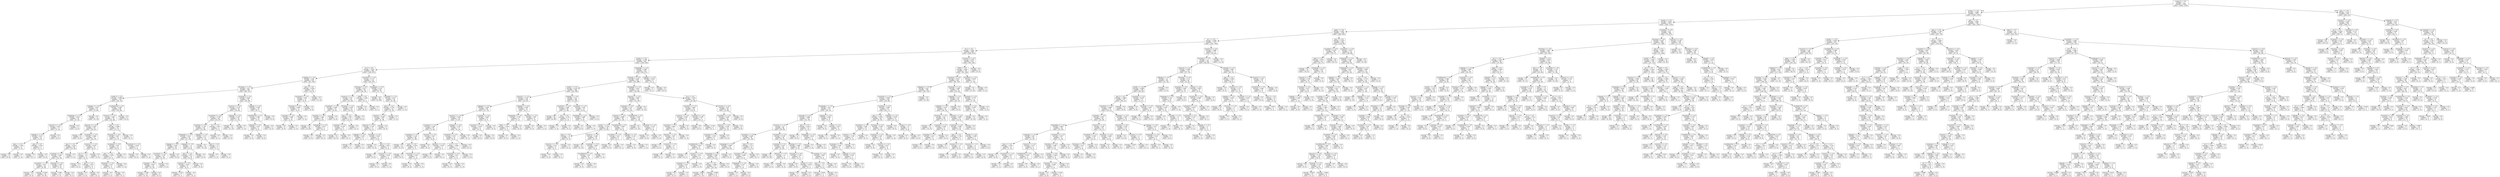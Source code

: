 digraph Tree {
node [shape=box] ;
0 [label="acumg_0 <= 0.5\nentropy = 1.0\nsamples = 3200\nvalue = [1622, 1578]"] ;
1 [label="acumg_1 <= 0.5\nentropy = 0.969\nsamples = 2575\nvalue = [1020, 1555]"] ;
0 -> 1 [labeldistance=2.5, labelangle=45, headlabel="True"] ;
2 [label="acumg_4 <= 0.5\nentropy = 0.879\nsamples = 1875\nvalue = [559, 1316]"] ;
1 -> 2 ;
3 [label="page_1 <= 0.5\nentropy = 0.947\nsamples = 1326\nvalue = [485, 841]"] ;
2 -> 3 ;
4 [label="url_1 <= 0.5\nentropy = 0.908\nsamples = 1117\nvalue = [361, 756]"] ;
3 -> 4 ;
5 [label="url_2 <= 0.5\nentropy = 0.862\nsamples = 940\nvalue = [268, 672]"] ;
4 -> 5 ;
6 [label="acumg_3 <= 0.5\nentropy = 0.799\nsamples = 697\nvalue = [169, 528]"] ;
5 -> 6 ;
7 [label="url_0 <= 0.5\nentropy = 0.879\nsamples = 366\nvalue = [109, 257]"] ;
6 -> 7 ;
8 [label="subpage_0 <= 0.5\nentropy = 0.94\nsamples = 233\nvalue = [83, 150]"] ;
7 -> 8 ;
9 [label="forumng_3 <= 0.5\nentropy = 0.91\nsamples = 209\nvalue = [68, 141]"] ;
8 -> 9 ;
10 [label="ouwiki_0 <= 0.5\nentropy = 0.958\nsamples = 116\nvalue = [44, 72]"] ;
9 -> 10 ;
11 [label="subpage_3 <= 0.5\nentropy = 0.637\nsamples = 31\nvalue = [5, 26]"] ;
10 -> 11 ;
12 [label="homepage_3 <= 0.5\nentropy = 0.831\nsamples = 19\nvalue = [5, 14]"] ;
11 -> 12 ;
13 [label="resource_0 <= 0.5\nentropy = 0.672\nsamples = 17\nvalue = [3, 14]"] ;
12 -> 13 ;
14 [label="subpage_2 <= 0.5\nentropy = 0.811\nsamples = 12\nvalue = [3, 9]"] ;
13 -> 14 ;
15 [label="quiz_1 <= 0.5\nentropy = 0.503\nsamples = 9\nvalue = [1, 8]"] ;
14 -> 15 ;
16 [label="entropy = 0.0\nsamples = 8\nvalue = [0, 8]"] ;
15 -> 16 ;
17 [label="entropy = 0.0\nsamples = 1\nvalue = [1, 0]"] ;
15 -> 17 ;
18 [label="quiz_2 <= 0.5\nentropy = 0.918\nsamples = 3\nvalue = [2, 1]"] ;
14 -> 18 ;
19 [label="entropy = 0.0\nsamples = 1\nvalue = [0, 1]"] ;
18 -> 19 ;
20 [label="entropy = 0.0\nsamples = 2\nvalue = [2, 0]"] ;
18 -> 20 ;
21 [label="entropy = 0.0\nsamples = 5\nvalue = [0, 5]"] ;
13 -> 21 ;
22 [label="entropy = 0.0\nsamples = 2\nvalue = [2, 0]"] ;
12 -> 22 ;
23 [label="entropy = 0.0\nsamples = 12\nvalue = [0, 12]"] ;
11 -> 23 ;
24 [label="oucollaborate <= 0.5\nentropy = 0.995\nsamples = 85\nvalue = [39, 46]"] ;
10 -> 24 ;
25 [label="resource_3 <= 0.5\nentropy = 0.98\nsamples = 79\nvalue = [33, 46]"] ;
24 -> 25 ;
26 [label="glossary_0 <= 0.5\nentropy = 0.933\nsamples = 63\nvalue = [22, 41]"] ;
25 -> 26 ;
27 [label="entropy = 0.0\nsamples = 6\nvalue = [0, 6]"] ;
26 -> 27 ;
28 [label="acumneg_3 <= 0.5\nentropy = 0.962\nsamples = 57\nvalue = [22, 35]"] ;
26 -> 28 ;
29 [label="quiz_3 <= 0.5\nentropy = 0.918\nsamples = 48\nvalue = [16, 32]"] ;
28 -> 29 ;
30 [label="acumneg_2 <= 0.5\nentropy = 0.903\nsamples = 47\nvalue = [15, 32]"] ;
29 -> 30 ;
31 [label="oucontent_1 <= 0.5\nentropy = 0.811\nsamples = 32\nvalue = [8, 24]"] ;
30 -> 31 ;
32 [label="entropy = 0.0\nsamples = 8\nvalue = [0, 8]"] ;
31 -> 32 ;
33 [label="entropy = 0.918\nsamples = 24\nvalue = [8, 16]"] ;
31 -> 33 ;
34 [label="forumng_4 <= 0.5\nentropy = 0.997\nsamples = 15\nvalue = [7, 8]"] ;
30 -> 34 ;
35 [label="entropy = 0.98\nsamples = 12\nvalue = [7, 5]"] ;
34 -> 35 ;
36 [label="entropy = 0.0\nsamples = 3\nvalue = [0, 3]"] ;
34 -> 36 ;
37 [label="entropy = 0.0\nsamples = 1\nvalue = [1, 0]"] ;
29 -> 37 ;
38 [label="resource_1 <= 0.5\nentropy = 0.918\nsamples = 9\nvalue = [6, 3]"] ;
28 -> 38 ;
39 [label="url_3 <= 0.5\nentropy = 1.0\nsamples = 6\nvalue = [3, 3]"] ;
38 -> 39 ;
40 [label="entropy = 0.0\nsamples = 2\nvalue = [0, 2]"] ;
39 -> 40 ;
41 [label="quiz_0 <= 0.5\nentropy = 0.811\nsamples = 4\nvalue = [3, 1]"] ;
39 -> 41 ;
42 [label="entropy = 0.0\nsamples = 3\nvalue = [3, 0]"] ;
41 -> 42 ;
43 [label="entropy = 0.0\nsamples = 1\nvalue = [0, 1]"] ;
41 -> 43 ;
44 [label="entropy = 0.0\nsamples = 3\nvalue = [3, 0]"] ;
38 -> 44 ;
45 [label="quiz_3 <= 0.5\nentropy = 0.896\nsamples = 16\nvalue = [11, 5]"] ;
25 -> 45 ;
46 [label="forumng_4 <= 0.5\nentropy = 0.837\nsamples = 15\nvalue = [11, 4]"] ;
45 -> 46 ;
47 [label="acumneg_2 <= 0.5\nentropy = 0.65\nsamples = 12\nvalue = [10, 2]"] ;
46 -> 47 ;
48 [label="quiz_1 <= 0.5\nentropy = 0.439\nsamples = 11\nvalue = [10, 1]"] ;
47 -> 48 ;
49 [label="forumng_2 <= 0.5\nentropy = 0.811\nsamples = 4\nvalue = [3, 1]"] ;
48 -> 49 ;
50 [label="entropy = 0.0\nsamples = 3\nvalue = [3, 0]"] ;
49 -> 50 ;
51 [label="entropy = 0.0\nsamples = 1\nvalue = [0, 1]"] ;
49 -> 51 ;
52 [label="entropy = 0.0\nsamples = 7\nvalue = [7, 0]"] ;
48 -> 52 ;
53 [label="entropy = 0.0\nsamples = 1\nvalue = [0, 1]"] ;
47 -> 53 ;
54 [label="oucontent_0 <= 0.5\nentropy = 0.918\nsamples = 3\nvalue = [1, 2]"] ;
46 -> 54 ;
55 [label="entropy = 0.0\nsamples = 2\nvalue = [0, 2]"] ;
54 -> 55 ;
56 [label="entropy = 0.0\nsamples = 1\nvalue = [1, 0]"] ;
54 -> 56 ;
57 [label="entropy = 0.0\nsamples = 1\nvalue = [0, 1]"] ;
45 -> 57 ;
58 [label="entropy = 0.0\nsamples = 6\nvalue = [6, 0]"] ;
24 -> 58 ;
59 [label="acumneg_4 <= 0.5\nentropy = 0.824\nsamples = 93\nvalue = [24, 69]"] ;
9 -> 59 ;
60 [label="resource_2 <= 0.5\nentropy = 0.732\nsamples = 78\nvalue = [16, 62]"] ;
59 -> 60 ;
61 [label="oucontent_0 <= 0.5\nentropy = 0.798\nsamples = 62\nvalue = [15, 47]"] ;
60 -> 61 ;
62 [label="acumneg_2 <= 0.5\nentropy = 0.736\nsamples = 58\nvalue = [12, 46]"] ;
61 -> 62 ;
63 [label="homepage_2 <= 0.5\nentropy = 0.811\nsamples = 44\nvalue = [11, 33]"] ;
62 -> 63 ;
64 [label="subpage_4 <= 0.5\nentropy = 0.625\nsamples = 32\nvalue = [5, 27]"] ;
63 -> 64 ;
65 [label="oucontent_3 <= 0.5\nentropy = 0.738\nsamples = 24\nvalue = [5, 19]"] ;
64 -> 65 ;
66 [label="acumneg_1 <= 0.5\nentropy = 0.667\nsamples = 23\nvalue = [4, 19]"] ;
65 -> 66 ;
67 [label="entropy = 0.764\nsamples = 18\nvalue = [4, 14]"] ;
66 -> 67 ;
68 [label="entropy = 0.0\nsamples = 5\nvalue = [0, 5]"] ;
66 -> 68 ;
69 [label="entropy = 0.0\nsamples = 1\nvalue = [1, 0]"] ;
65 -> 69 ;
70 [label="entropy = 0.0\nsamples = 8\nvalue = [0, 8]"] ;
64 -> 70 ;
71 [label="subpage_4 <= 0.5\nentropy = 1.0\nsamples = 12\nvalue = [6, 6]"] ;
63 -> 71 ;
72 [label="quiz_2 <= 0.5\nentropy = 0.971\nsamples = 10\nvalue = [4, 6]"] ;
71 -> 72 ;
73 [label="resource_4 <= 0.5\nentropy = 0.918\nsamples = 6\nvalue = [4, 2]"] ;
72 -> 73 ;
74 [label="entropy = 0.722\nsamples = 5\nvalue = [4, 1]"] ;
73 -> 74 ;
75 [label="entropy = 0.0\nsamples = 1\nvalue = [0, 1]"] ;
73 -> 75 ;
76 [label="entropy = 0.0\nsamples = 4\nvalue = [0, 4]"] ;
72 -> 76 ;
77 [label="entropy = 0.0\nsamples = 2\nvalue = [2, 0]"] ;
71 -> 77 ;
78 [label="subpage_2 <= 0.5\nentropy = 0.371\nsamples = 14\nvalue = [1, 13]"] ;
62 -> 78 ;
79 [label="entropy = 0.0\nsamples = 12\nvalue = [0, 12]"] ;
78 -> 79 ;
80 [label="quiz_0 <= 0.5\nentropy = 1.0\nsamples = 2\nvalue = [1, 1]"] ;
78 -> 80 ;
81 [label="entropy = 0.0\nsamples = 1\nvalue = [1, 0]"] ;
80 -> 81 ;
82 [label="entropy = 0.0\nsamples = 1\nvalue = [0, 1]"] ;
80 -> 82 ;
83 [label="url_3 <= 0.5\nentropy = 0.811\nsamples = 4\nvalue = [3, 1]"] ;
61 -> 83 ;
84 [label="entropy = 0.0\nsamples = 1\nvalue = [0, 1]"] ;
83 -> 84 ;
85 [label="entropy = 0.0\nsamples = 3\nvalue = [3, 0]"] ;
83 -> 85 ;
86 [label="subpage_4 <= 0.5\nentropy = 0.337\nsamples = 16\nvalue = [1, 15]"] ;
60 -> 86 ;
87 [label="entropy = 0.0\nsamples = 15\nvalue = [0, 15]"] ;
86 -> 87 ;
88 [label="entropy = 0.0\nsamples = 1\nvalue = [1, 0]"] ;
86 -> 88 ;
89 [label="subpage_3 <= 0.5\nentropy = 0.997\nsamples = 15\nvalue = [8, 7]"] ;
59 -> 89 ;
90 [label="oucollaborate <= 0.5\nentropy = 0.881\nsamples = 10\nvalue = [3, 7]"] ;
89 -> 90 ;
91 [label="subpage_2 <= 0.5\nentropy = 0.971\nsamples = 5\nvalue = [3, 2]"] ;
90 -> 91 ;
92 [label="entropy = 0.0\nsamples = 3\nvalue = [3, 0]"] ;
91 -> 92 ;
93 [label="entropy = 0.0\nsamples = 2\nvalue = [0, 2]"] ;
91 -> 93 ;
94 [label="entropy = 0.0\nsamples = 5\nvalue = [0, 5]"] ;
90 -> 94 ;
95 [label="entropy = 0.0\nsamples = 5\nvalue = [5, 0]"] ;
89 -> 95 ;
96 [label="quiz_2 <= 0.5\nentropy = 0.954\nsamples = 24\nvalue = [15, 9]"] ;
8 -> 96 ;
97 [label="oucontent_4 <= 0.5\nentropy = 0.89\nsamples = 13\nvalue = [4, 9]"] ;
96 -> 97 ;
98 [label="forumng_4 <= 0.5\nentropy = 0.684\nsamples = 11\nvalue = [2, 9]"] ;
97 -> 98 ;
99 [label="acumneg_3 <= 0.5\nentropy = 0.469\nsamples = 10\nvalue = [1, 9]"] ;
98 -> 99 ;
100 [label="entropy = 0.0\nsamples = 9\nvalue = [0, 9]"] ;
99 -> 100 ;
101 [label="entropy = 0.0\nsamples = 1\nvalue = [1, 0]"] ;
99 -> 101 ;
102 [label="entropy = 0.0\nsamples = 1\nvalue = [1, 0]"] ;
98 -> 102 ;
103 [label="entropy = 0.0\nsamples = 2\nvalue = [2, 0]"] ;
97 -> 103 ;
104 [label="entropy = 0.0\nsamples = 11\nvalue = [11, 0]"] ;
96 -> 104 ;
105 [label="oucontent_3 <= 0.5\nentropy = 0.713\nsamples = 133\nvalue = [26, 107]"] ;
7 -> 105 ;
106 [label="forumng_0 <= 0.5\nentropy = 0.971\nsamples = 50\nvalue = [20, 30]"] ;
105 -> 106 ;
107 [label="resource_3 <= 0.5\nentropy = 0.91\nsamples = 43\nvalue = [14, 29]"] ;
106 -> 107 ;
108 [label="oucontent_1 <= 0.5\nentropy = 0.605\nsamples = 27\nvalue = [4, 23]"] ;
107 -> 108 ;
109 [label="acumneg_3 <= 0.5\nentropy = 0.402\nsamples = 25\nvalue = [2, 23]"] ;
108 -> 109 ;
110 [label="entropy = 0.0\nsamples = 20\nvalue = [0, 20]"] ;
109 -> 110 ;
111 [label="homepage_3 <= 0.5\nentropy = 0.971\nsamples = 5\nvalue = [2, 3]"] ;
109 -> 111 ;
112 [label="entropy = 0.0\nsamples = 2\nvalue = [2, 0]"] ;
111 -> 112 ;
113 [label="entropy = 0.0\nsamples = 3\nvalue = [0, 3]"] ;
111 -> 113 ;
114 [label="entropy = 0.0\nsamples = 2\nvalue = [2, 0]"] ;
108 -> 114 ;
115 [label="forumng_1 <= 0.5\nentropy = 0.954\nsamples = 16\nvalue = [10, 6]"] ;
107 -> 115 ;
116 [label="quiz_3 <= 0.5\nentropy = 0.65\nsamples = 12\nvalue = [10, 2]"] ;
115 -> 116 ;
117 [label="acumneg_3 <= 0.5\nentropy = 0.439\nsamples = 11\nvalue = [10, 1]"] ;
116 -> 117 ;
118 [label="entropy = 0.0\nsamples = 10\nvalue = [10, 0]"] ;
117 -> 118 ;
119 [label="entropy = 0.0\nsamples = 1\nvalue = [0, 1]"] ;
117 -> 119 ;
120 [label="entropy = 0.0\nsamples = 1\nvalue = [0, 1]"] ;
116 -> 120 ;
121 [label="entropy = 0.0\nsamples = 4\nvalue = [0, 4]"] ;
115 -> 121 ;
122 [label="folder <= 0.5\nentropy = 0.592\nsamples = 7\nvalue = [6, 1]"] ;
106 -> 122 ;
123 [label="entropy = 0.0\nsamples = 6\nvalue = [6, 0]"] ;
122 -> 123 ;
124 [label="entropy = 0.0\nsamples = 1\nvalue = [0, 1]"] ;
122 -> 124 ;
125 [label="homepage_1 <= 0.5\nentropy = 0.374\nsamples = 83\nvalue = [6, 77]"] ;
105 -> 125 ;
126 [label="entropy = 0.0\nsamples = 59\nvalue = [0, 59]"] ;
125 -> 126 ;
127 [label="acumneg_3 <= 0.5\nentropy = 0.811\nsamples = 24\nvalue = [6, 18]"] ;
125 -> 127 ;
128 [label="quiz_0 <= 0.5\nentropy = 0.755\nsamples = 23\nvalue = [5, 18]"] ;
127 -> 128 ;
129 [label="resource_1 <= 0.5\nentropy = 0.684\nsamples = 22\nvalue = [4, 18]"] ;
128 -> 129 ;
130 [label="glossary_0 <= 0.5\nentropy = 0.787\nsamples = 17\nvalue = [4, 13]"] ;
129 -> 130 ;
131 [label="subpage_2 <= 0.5\nentropy = 0.544\nsamples = 8\nvalue = [1, 7]"] ;
130 -> 131 ;
132 [label="entropy = 0.0\nsamples = 7\nvalue = [0, 7]"] ;
131 -> 132 ;
133 [label="entropy = 0.0\nsamples = 1\nvalue = [1, 0]"] ;
131 -> 133 ;
134 [label="forumng_1 <= 0.5\nentropy = 0.918\nsamples = 9\nvalue = [3, 6]"] ;
130 -> 134 ;
135 [label="entropy = 0.0\nsamples = 4\nvalue = [0, 4]"] ;
134 -> 135 ;
136 [label="quiz_2 <= 0.5\nentropy = 0.971\nsamples = 5\nvalue = [3, 2]"] ;
134 -> 136 ;
137 [label="entropy = 0.0\nsamples = 2\nvalue = [2, 0]"] ;
136 -> 137 ;
138 [label="resource_0 <= 0.5\nentropy = 0.918\nsamples = 3\nvalue = [1, 2]"] ;
136 -> 138 ;
139 [label="entropy = 0.0\nsamples = 2\nvalue = [0, 2]"] ;
138 -> 139 ;
140 [label="entropy = 0.0\nsamples = 1\nvalue = [1, 0]"] ;
138 -> 140 ;
141 [label="entropy = 0.0\nsamples = 5\nvalue = [0, 5]"] ;
129 -> 141 ;
142 [label="entropy = 0.0\nsamples = 1\nvalue = [1, 0]"] ;
128 -> 142 ;
143 [label="entropy = 0.0\nsamples = 1\nvalue = [1, 0]"] ;
127 -> 143 ;
144 [label="homepage_1 <= 0.5\nentropy = 0.683\nsamples = 331\nvalue = [60, 271]"] ;
6 -> 144 ;
145 [label="forumng_3 <= 0.5\nentropy = 0.652\nsamples = 322\nvalue = [54, 268]"] ;
144 -> 145 ;
146 [label="ouwiki_1 <= 0.5\nentropy = 0.516\nsamples = 208\nvalue = [24, 184]"] ;
145 -> 146 ;
147 [label="resource_1 <= 0.5\nentropy = 0.701\nsamples = 100\nvalue = [19, 81]"] ;
146 -> 147 ;
148 [label="subpage_4 <= 0.5\nentropy = 0.556\nsamples = 85\nvalue = [11, 74]"] ;
147 -> 148 ;
149 [label="resource_2 <= 0.5\nentropy = 0.452\nsamples = 74\nvalue = [7, 67]"] ;
148 -> 149 ;
150 [label="acumneg_4 <= 0.5\nentropy = 0.297\nsamples = 57\nvalue = [3, 54]"] ;
149 -> 150 ;
151 [label="acumneg_2 <= 0.5\nentropy = 0.144\nsamples = 49\nvalue = [1, 48]"] ;
150 -> 151 ;
152 [label="entropy = 0.0\nsamples = 41\nvalue = [0, 41]"] ;
151 -> 152 ;
153 [label="quiz_2 <= 0.5\nentropy = 0.544\nsamples = 8\nvalue = [1, 7]"] ;
151 -> 153 ;
154 [label="entropy = 0.0\nsamples = 5\nvalue = [0, 5]"] ;
153 -> 154 ;
155 [label="oucontent_3 <= 0.5\nentropy = 0.918\nsamples = 3\nvalue = [1, 2]"] ;
153 -> 155 ;
156 [label="entropy = 0.0\nsamples = 2\nvalue = [0, 2]"] ;
155 -> 156 ;
157 [label="entropy = 0.0\nsamples = 1\nvalue = [1, 0]"] ;
155 -> 157 ;
158 [label="resource_3 <= 0.5\nentropy = 0.811\nsamples = 8\nvalue = [2, 6]"] ;
150 -> 158 ;
159 [label="entropy = 0.0\nsamples = 5\nvalue = [0, 5]"] ;
158 -> 159 ;
160 [label="glossary_1 <= 0.5\nentropy = 0.918\nsamples = 3\nvalue = [2, 1]"] ;
158 -> 160 ;
161 [label="entropy = 0.0\nsamples = 2\nvalue = [2, 0]"] ;
160 -> 161 ;
162 [label="entropy = 0.0\nsamples = 1\nvalue = [0, 1]"] ;
160 -> 162 ;
163 [label="subpage_1 <= 0.5\nentropy = 0.787\nsamples = 17\nvalue = [4, 13]"] ;
149 -> 163 ;
164 [label="oucontent_2 <= 0.5\nentropy = 0.971\nsamples = 10\nvalue = [4, 6]"] ;
163 -> 164 ;
165 [label="url_4 <= 0.5\nentropy = 0.985\nsamples = 7\nvalue = [4, 3]"] ;
164 -> 165 ;
166 [label="acumneg_0 <= 0.5\nentropy = 0.811\nsamples = 4\nvalue = [1, 3]"] ;
165 -> 166 ;
167 [label="entropy = 0.0\nsamples = 3\nvalue = [0, 3]"] ;
166 -> 167 ;
168 [label="entropy = 0.0\nsamples = 1\nvalue = [1, 0]"] ;
166 -> 168 ;
169 [label="entropy = 0.0\nsamples = 3\nvalue = [3, 0]"] ;
165 -> 169 ;
170 [label="entropy = 0.0\nsamples = 3\nvalue = [0, 3]"] ;
164 -> 170 ;
171 [label="entropy = 0.0\nsamples = 7\nvalue = [0, 7]"] ;
163 -> 171 ;
172 [label="acumneg_3 <= 0.5\nentropy = 0.946\nsamples = 11\nvalue = [4, 7]"] ;
148 -> 172 ;
173 [label="oucontent_3 <= 0.5\nentropy = 0.918\nsamples = 6\nvalue = [4, 2]"] ;
172 -> 173 ;
174 [label="entropy = 0.0\nsamples = 2\nvalue = [0, 2]"] ;
173 -> 174 ;
175 [label="entropy = 0.0\nsamples = 4\nvalue = [4, 0]"] ;
173 -> 175 ;
176 [label="entropy = 0.0\nsamples = 5\nvalue = [0, 5]"] ;
172 -> 176 ;
177 [label="subpage_2 <= 0.5\nentropy = 0.997\nsamples = 15\nvalue = [8, 7]"] ;
147 -> 177 ;
178 [label="homepage_3 <= 0.5\nentropy = 0.764\nsamples = 9\nvalue = [7, 2]"] ;
177 -> 178 ;
179 [label="folder <= 0.5\nentropy = 0.918\nsamples = 3\nvalue = [1, 2]"] ;
178 -> 179 ;
180 [label="entropy = 0.0\nsamples = 2\nvalue = [0, 2]"] ;
179 -> 180 ;
181 [label="entropy = 0.0\nsamples = 1\nvalue = [1, 0]"] ;
179 -> 181 ;
182 [label="entropy = 0.0\nsamples = 6\nvalue = [6, 0]"] ;
178 -> 182 ;
183 [label="forumng_2 <= 0.5\nentropy = 0.65\nsamples = 6\nvalue = [1, 5]"] ;
177 -> 183 ;
184 [label="entropy = 0.0\nsamples = 5\nvalue = [0, 5]"] ;
183 -> 184 ;
185 [label="entropy = 0.0\nsamples = 1\nvalue = [1, 0]"] ;
183 -> 185 ;
186 [label="subpage_3 <= 0.5\nentropy = 0.27\nsamples = 108\nvalue = [5, 103]"] ;
146 -> 186 ;
187 [label="oucontent_1 <= 0.5\nentropy = 0.084\nsamples = 95\nvalue = [1, 94]"] ;
186 -> 187 ;
188 [label="entropy = 0.0\nsamples = 90\nvalue = [0, 90]"] ;
187 -> 188 ;
189 [label="url_4 <= 0.5\nentropy = 0.722\nsamples = 5\nvalue = [1, 4]"] ;
187 -> 189 ;
190 [label="entropy = 0.0\nsamples = 1\nvalue = [1, 0]"] ;
189 -> 190 ;
191 [label="entropy = 0.0\nsamples = 4\nvalue = [0, 4]"] ;
189 -> 191 ;
192 [label="oucontent_3 <= 0.5\nentropy = 0.89\nsamples = 13\nvalue = [4, 9]"] ;
186 -> 192 ;
193 [label="homepage_4 <= 0.5\nentropy = 0.469\nsamples = 10\nvalue = [1, 9]"] ;
192 -> 193 ;
194 [label="entropy = 0.0\nsamples = 9\nvalue = [0, 9]"] ;
193 -> 194 ;
195 [label="entropy = 0.0\nsamples = 1\nvalue = [1, 0]"] ;
193 -> 195 ;
196 [label="entropy = 0.0\nsamples = 3\nvalue = [3, 0]"] ;
192 -> 196 ;
197 [label="homepage_4 <= 0.5\nentropy = 0.831\nsamples = 114\nvalue = [30, 84]"] ;
145 -> 197 ;
198 [label="glossary_1 <= 0.5\nentropy = 0.661\nsamples = 70\nvalue = [12, 58]"] ;
197 -> 198 ;
199 [label="acumneg_3 <= 0.5\nentropy = 0.757\nsamples = 55\nvalue = [12, 43]"] ;
198 -> 199 ;
200 [label="resource_4 <= 0.5\nentropy = 0.888\nsamples = 36\nvalue = [11, 25]"] ;
199 -> 200 ;
201 [label="ouwiki_1 <= 0.5\nentropy = 0.722\nsamples = 25\nvalue = [5, 20]"] ;
200 -> 201 ;
202 [label="quiz_1 <= 0.5\nentropy = 1.0\nsamples = 6\nvalue = [3, 3]"] ;
201 -> 202 ;
203 [label="resource_3 <= 0.5\nentropy = 0.811\nsamples = 4\nvalue = [3, 1]"] ;
202 -> 203 ;
204 [label="entropy = 0.0\nsamples = 3\nvalue = [3, 0]"] ;
203 -> 204 ;
205 [label="entropy = 0.0\nsamples = 1\nvalue = [0, 1]"] ;
203 -> 205 ;
206 [label="entropy = 0.0\nsamples = 2\nvalue = [0, 2]"] ;
202 -> 206 ;
207 [label="resource_1 <= 0.5\nentropy = 0.485\nsamples = 19\nvalue = [2, 17]"] ;
201 -> 207 ;
208 [label="entropy = 0.0\nsamples = 12\nvalue = [0, 12]"] ;
207 -> 208 ;
209 [label="acumneg_1 <= 0.5\nentropy = 0.863\nsamples = 7\nvalue = [2, 5]"] ;
207 -> 209 ;
210 [label="oucollaborate <= 0.5\nentropy = 0.65\nsamples = 6\nvalue = [1, 5]"] ;
209 -> 210 ;
211 [label="entropy = 0.0\nsamples = 5\nvalue = [0, 5]"] ;
210 -> 211 ;
212 [label="entropy = 0.0\nsamples = 1\nvalue = [1, 0]"] ;
210 -> 212 ;
213 [label="entropy = 0.0\nsamples = 1\nvalue = [1, 0]"] ;
209 -> 213 ;
214 [label="oucollaborate <= 0.5\nentropy = 0.994\nsamples = 11\nvalue = [6, 5]"] ;
200 -> 214 ;
215 [label="oucontent_3 <= 0.5\nentropy = 0.65\nsamples = 6\nvalue = [5, 1]"] ;
214 -> 215 ;
216 [label="entropy = 0.0\nsamples = 5\nvalue = [5, 0]"] ;
215 -> 216 ;
217 [label="entropy = 0.0\nsamples = 1\nvalue = [0, 1]"] ;
215 -> 217 ;
218 [label="subpage_2 <= 0.5\nentropy = 0.722\nsamples = 5\nvalue = [1, 4]"] ;
214 -> 218 ;
219 [label="entropy = 0.0\nsamples = 4\nvalue = [0, 4]"] ;
218 -> 219 ;
220 [label="entropy = 0.0\nsamples = 1\nvalue = [1, 0]"] ;
218 -> 220 ;
221 [label="oucollaborate <= 0.5\nentropy = 0.297\nsamples = 19\nvalue = [1, 18]"] ;
199 -> 221 ;
222 [label="entropy = 0.0\nsamples = 14\nvalue = [0, 14]"] ;
221 -> 222 ;
223 [label="oucontent_3 <= 0.5\nentropy = 0.722\nsamples = 5\nvalue = [1, 4]"] ;
221 -> 223 ;
224 [label="entropy = 0.0\nsamples = 4\nvalue = [0, 4]"] ;
223 -> 224 ;
225 [label="entropy = 0.0\nsamples = 1\nvalue = [1, 0]"] ;
223 -> 225 ;
226 [label="entropy = 0.0\nsamples = 15\nvalue = [0, 15]"] ;
198 -> 226 ;
227 [label="url_4 <= 0.5\nentropy = 0.976\nsamples = 44\nvalue = [18, 26]"] ;
197 -> 227 ;
228 [label="oucontent_3 <= 0.5\nentropy = 0.881\nsamples = 20\nvalue = [14, 6]"] ;
227 -> 228 ;
229 [label="resource_3 <= 0.5\nentropy = 0.991\nsamples = 9\nvalue = [4, 5]"] ;
228 -> 229 ;
230 [label="acumneg_3 <= 0.5\nentropy = 0.863\nsamples = 7\nvalue = [2, 5]"] ;
229 -> 230 ;
231 [label="glossary_1 <= 0.5\nentropy = 0.65\nsamples = 6\nvalue = [1, 5]"] ;
230 -> 231 ;
232 [label="entropy = 0.0\nsamples = 4\nvalue = [0, 4]"] ;
231 -> 232 ;
233 [label="resource_4 <= 0.5\nentropy = 1.0\nsamples = 2\nvalue = [1, 1]"] ;
231 -> 233 ;
234 [label="entropy = 0.0\nsamples = 1\nvalue = [0, 1]"] ;
233 -> 234 ;
235 [label="entropy = 0.0\nsamples = 1\nvalue = [1, 0]"] ;
233 -> 235 ;
236 [label="entropy = 0.0\nsamples = 1\nvalue = [1, 0]"] ;
230 -> 236 ;
237 [label="entropy = 0.0\nsamples = 2\nvalue = [2, 0]"] ;
229 -> 237 ;
238 [label="acumneg_4 <= 0.5\nentropy = 0.439\nsamples = 11\nvalue = [10, 1]"] ;
228 -> 238 ;
239 [label="entropy = 0.0\nsamples = 6\nvalue = [6, 0]"] ;
238 -> 239 ;
240 [label="entropy = 0.722\nsamples = 5\nvalue = [4, 1]"] ;
238 -> 240 ;
241 [label="resource_2 <= 0.5\nentropy = 0.65\nsamples = 24\nvalue = [4, 20]"] ;
227 -> 241 ;
242 [label="oucontent_2 <= 0.5\nentropy = 0.439\nsamples = 22\nvalue = [2, 20]"] ;
241 -> 242 ;
243 [label="glossary_1 <= 0.5\nentropy = 0.592\nsamples = 14\nvalue = [2, 12]"] ;
242 -> 243 ;
244 [label="acumneg_0 <= 0.5\nentropy = 0.764\nsamples = 9\nvalue = [2, 7]"] ;
243 -> 244 ;
245 [label="oucollaborate <= 0.5\nentropy = 0.918\nsamples = 6\nvalue = [2, 4]"] ;
244 -> 245 ;
246 [label="entropy = 0.0\nsamples = 1\nvalue = [0, 1]"] ;
245 -> 246 ;
247 [label="resource_3 <= 0.5\nentropy = 0.971\nsamples = 5\nvalue = [2, 3]"] ;
245 -> 247 ;
248 [label="acumneg_4 <= 0.5\nentropy = 0.811\nsamples = 4\nvalue = [1, 3]"] ;
247 -> 248 ;
249 [label="entropy = 0.0\nsamples = 2\nvalue = [0, 2]"] ;
248 -> 249 ;
250 [label="entropy = 1.0\nsamples = 2\nvalue = [1, 1]"] ;
248 -> 250 ;
251 [label="entropy = 0.0\nsamples = 1\nvalue = [1, 0]"] ;
247 -> 251 ;
252 [label="entropy = 0.0\nsamples = 3\nvalue = [0, 3]"] ;
244 -> 252 ;
253 [label="entropy = 0.0\nsamples = 5\nvalue = [0, 5]"] ;
243 -> 253 ;
254 [label="entropy = 0.0\nsamples = 8\nvalue = [0, 8]"] ;
242 -> 254 ;
255 [label="entropy = 0.0\nsamples = 2\nvalue = [2, 0]"] ;
241 -> 255 ;
256 [label="subpage_1 <= 0.5\nentropy = 0.918\nsamples = 9\nvalue = [6, 3]"] ;
144 -> 256 ;
257 [label="entropy = 0.0\nsamples = 3\nvalue = [0, 3]"] ;
256 -> 257 ;
258 [label="entropy = 0.0\nsamples = 6\nvalue = [6, 0]"] ;
256 -> 258 ;
259 [label="resource_0 <= 0.5\nentropy = 0.975\nsamples = 243\nvalue = [99, 144]"] ;
5 -> 259 ;
260 [label="folder <= 0.5\nentropy = 0.963\nsamples = 235\nvalue = [91, 144]"] ;
259 -> 260 ;
261 [label="oucontent_3 <= 0.5\nentropy = 0.972\nsamples = 224\nvalue = [90, 134]"] ;
260 -> 261 ;
262 [label="subpage_4 <= 0.5\nentropy = 0.93\nsamples = 168\nvalue = [58, 110]"] ;
261 -> 262 ;
263 [label="oucontent_0 <= 0.5\nentropy = 0.956\nsamples = 154\nvalue = [58, 96]"] ;
262 -> 263 ;
264 [label="homepage_1 <= 0.5\nentropy = 0.91\nsamples = 117\nvalue = [38, 79]"] ;
263 -> 264 ;
265 [label="acumneg_0 <= 0.5\nentropy = 0.868\nsamples = 107\nvalue = [31, 76]"] ;
264 -> 265 ;
266 [label="resource_4 <= 0.5\nentropy = 0.9\nsamples = 95\nvalue = [30, 65]"] ;
265 -> 266 ;
267 [label="acumneg_2 <= 0.5\nentropy = 0.959\nsamples = 55\nvalue = [21, 34]"] ;
266 -> 267 ;
268 [label="homepage_0 <= 0.5\nentropy = 0.989\nsamples = 41\nvalue = [18, 23]"] ;
267 -> 268 ;
269 [label="homepage_4 <= 0.5\nentropy = 0.996\nsamples = 39\nvalue = [18, 21]"] ;
268 -> 269 ;
270 [label="quiz_3 <= 0.5\nentropy = 0.999\nsamples = 37\nvalue = [18, 19]"] ;
269 -> 270 ;
271 [label="entropy = 0.983\nsamples = 26\nvalue = [11, 15]"] ;
270 -> 271 ;
272 [label="entropy = 0.946\nsamples = 11\nvalue = [7, 4]"] ;
270 -> 272 ;
273 [label="entropy = 0.0\nsamples = 2\nvalue = [0, 2]"] ;
269 -> 273 ;
274 [label="entropy = 0.0\nsamples = 2\nvalue = [0, 2]"] ;
268 -> 274 ;
275 [label="quiz_0 <= 0.5\nentropy = 0.75\nsamples = 14\nvalue = [3, 11]"] ;
267 -> 275 ;
276 [label="forumng_4 <= 0.5\nentropy = 0.985\nsamples = 7\nvalue = [3, 4]"] ;
275 -> 276 ;
277 [label="homepage_2 <= 0.5\nentropy = 0.722\nsamples = 5\nvalue = [1, 4]"] ;
276 -> 277 ;
278 [label="entropy = 0.0\nsamples = 1\nvalue = [1, 0]"] ;
277 -> 278 ;
279 [label="entropy = 0.0\nsamples = 4\nvalue = [0, 4]"] ;
277 -> 279 ;
280 [label="entropy = 0.0\nsamples = 2\nvalue = [2, 0]"] ;
276 -> 280 ;
281 [label="entropy = 0.0\nsamples = 7\nvalue = [0, 7]"] ;
275 -> 281 ;
282 [label="oucontent_2 <= 0.5\nentropy = 0.769\nsamples = 40\nvalue = [9, 31]"] ;
266 -> 282 ;
283 [label="acumneg_4 <= 0.5\nentropy = 0.414\nsamples = 24\nvalue = [2, 22]"] ;
282 -> 283 ;
284 [label="entropy = 0.0\nsamples = 20\nvalue = [0, 20]"] ;
283 -> 284 ;
285 [label="glossary_0 <= 0.5\nentropy = 1.0\nsamples = 4\nvalue = [2, 2]"] ;
283 -> 285 ;
286 [label="entropy = 0.0\nsamples = 2\nvalue = [2, 0]"] ;
285 -> 286 ;
287 [label="entropy = 0.0\nsamples = 2\nvalue = [0, 2]"] ;
285 -> 287 ;
288 [label="forumng_3 <= 0.5\nentropy = 0.989\nsamples = 16\nvalue = [7, 9]"] ;
282 -> 288 ;
289 [label="forumng_2 <= 0.5\nentropy = 0.764\nsamples = 9\nvalue = [2, 7]"] ;
288 -> 289 ;
290 [label="entropy = 0.0\nsamples = 6\nvalue = [0, 6]"] ;
289 -> 290 ;
291 [label="acumg_2 <= 0.5\nentropy = 0.918\nsamples = 3\nvalue = [2, 1]"] ;
289 -> 291 ;
292 [label="entropy = 0.0\nsamples = 1\nvalue = [0, 1]"] ;
291 -> 292 ;
293 [label="entropy = 0.0\nsamples = 2\nvalue = [2, 0]"] ;
291 -> 293 ;
294 [label="acumneg_3 <= 0.5\nentropy = 0.863\nsamples = 7\nvalue = [5, 2]"] ;
288 -> 294 ;
295 [label="quiz_3 <= 0.5\nentropy = 1.0\nsamples = 4\nvalue = [2, 2]"] ;
294 -> 295 ;
296 [label="entropy = 0.918\nsamples = 3\nvalue = [1, 2]"] ;
295 -> 296 ;
297 [label="entropy = 0.0\nsamples = 1\nvalue = [1, 0]"] ;
295 -> 297 ;
298 [label="entropy = 0.0\nsamples = 3\nvalue = [3, 0]"] ;
294 -> 298 ;
299 [label="quiz_2 <= 0.5\nentropy = 0.414\nsamples = 12\nvalue = [1, 11]"] ;
265 -> 299 ;
300 [label="entropy = 0.0\nsamples = 9\nvalue = [0, 9]"] ;
299 -> 300 ;
301 [label="homepage_3 <= 0.5\nentropy = 0.918\nsamples = 3\nvalue = [1, 2]"] ;
299 -> 301 ;
302 [label="entropy = 0.0\nsamples = 1\nvalue = [1, 0]"] ;
301 -> 302 ;
303 [label="entropy = 0.0\nsamples = 2\nvalue = [0, 2]"] ;
301 -> 303 ;
304 [label="subpage_3 <= 0.5\nentropy = 0.881\nsamples = 10\nvalue = [7, 3]"] ;
264 -> 304 ;
305 [label="entropy = 0.0\nsamples = 6\nvalue = [6, 0]"] ;
304 -> 305 ;
306 [label="acumg_3 <= 0.5\nentropy = 0.811\nsamples = 4\nvalue = [1, 3]"] ;
304 -> 306 ;
307 [label="entropy = 0.0\nsamples = 3\nvalue = [0, 3]"] ;
306 -> 307 ;
308 [label="entropy = 0.0\nsamples = 1\nvalue = [1, 0]"] ;
306 -> 308 ;
309 [label="acumneg_1 <= 0.5\nentropy = 0.995\nsamples = 37\nvalue = [20, 17]"] ;
263 -> 309 ;
310 [label="quiz_3 <= 0.5\nentropy = 0.954\nsamples = 24\nvalue = [9, 15]"] ;
309 -> 310 ;
311 [label="forumng_2 <= 0.5\nentropy = 0.881\nsamples = 10\nvalue = [7, 3]"] ;
310 -> 311 ;
312 [label="resource_1 <= 0.5\nentropy = 0.764\nsamples = 9\nvalue = [7, 2]"] ;
311 -> 312 ;
313 [label="acumneg_2 <= 0.5\nentropy = 0.544\nsamples = 8\nvalue = [7, 1]"] ;
312 -> 313 ;
314 [label="entropy = 0.0\nsamples = 5\nvalue = [5, 0]"] ;
313 -> 314 ;
315 [label="subpage_2 <= 0.5\nentropy = 0.918\nsamples = 3\nvalue = [2, 1]"] ;
313 -> 315 ;
316 [label="entropy = 0.0\nsamples = 2\nvalue = [2, 0]"] ;
315 -> 316 ;
317 [label="entropy = 0.0\nsamples = 1\nvalue = [0, 1]"] ;
315 -> 317 ;
318 [label="entropy = 0.0\nsamples = 1\nvalue = [0, 1]"] ;
312 -> 318 ;
319 [label="entropy = 0.0\nsamples = 1\nvalue = [0, 1]"] ;
311 -> 319 ;
320 [label="forumng_3 <= 0.5\nentropy = 0.592\nsamples = 14\nvalue = [2, 12]"] ;
310 -> 320 ;
321 [label="acumneg_2 <= 0.5\nentropy = 0.391\nsamples = 13\nvalue = [1, 12]"] ;
320 -> 321 ;
322 [label="entropy = 0.0\nsamples = 9\nvalue = [0, 9]"] ;
321 -> 322 ;
323 [label="resource_4 <= 0.5\nentropy = 0.811\nsamples = 4\nvalue = [1, 3]"] ;
321 -> 323 ;
324 [label="entropy = 0.0\nsamples = 3\nvalue = [0, 3]"] ;
323 -> 324 ;
325 [label="entropy = 0.0\nsamples = 1\nvalue = [1, 0]"] ;
323 -> 325 ;
326 [label="entropy = 0.0\nsamples = 1\nvalue = [1, 0]"] ;
320 -> 326 ;
327 [label="subpage_2 <= 0.5\nentropy = 0.619\nsamples = 13\nvalue = [11, 2]"] ;
309 -> 327 ;
328 [label="entropy = 0.0\nsamples = 9\nvalue = [9, 0]"] ;
327 -> 328 ;
329 [label="acumg_3 <= 0.5\nentropy = 1.0\nsamples = 4\nvalue = [2, 2]"] ;
327 -> 329 ;
330 [label="entropy = 0.0\nsamples = 2\nvalue = [0, 2]"] ;
329 -> 330 ;
331 [label="entropy = 0.0\nsamples = 2\nvalue = [2, 0]"] ;
329 -> 331 ;
332 [label="entropy = 0.0\nsamples = 14\nvalue = [0, 14]"] ;
262 -> 332 ;
333 [label="forumng_3 <= 0.5\nentropy = 0.985\nsamples = 56\nvalue = [32, 24]"] ;
261 -> 333 ;
334 [label="subpage_0 <= 0.5\nentropy = 0.91\nsamples = 43\nvalue = [29, 14]"] ;
333 -> 334 ;
335 [label="subpage_3 <= 0.5\nentropy = 0.872\nsamples = 41\nvalue = [29, 12]"] ;
334 -> 335 ;
336 [label="forumng_1 <= 0.5\nentropy = 0.61\nsamples = 20\nvalue = [17, 3]"] ;
335 -> 336 ;
337 [label="entropy = 0.0\nsamples = 12\nvalue = [12, 0]"] ;
336 -> 337 ;
338 [label="acumneg_3 <= 0.5\nentropy = 0.954\nsamples = 8\nvalue = [5, 3]"] ;
336 -> 338 ;
339 [label="acumneg_0 <= 0.5\nentropy = 0.811\nsamples = 4\nvalue = [1, 3]"] ;
338 -> 339 ;
340 [label="entropy = 0.0\nsamples = 3\nvalue = [0, 3]"] ;
339 -> 340 ;
341 [label="entropy = 0.0\nsamples = 1\nvalue = [1, 0]"] ;
339 -> 341 ;
342 [label="entropy = 0.0\nsamples = 4\nvalue = [4, 0]"] ;
338 -> 342 ;
343 [label="forumng_1 <= 0.5\nentropy = 0.985\nsamples = 21\nvalue = [12, 9]"] ;
335 -> 343 ;
344 [label="acumneg_3 <= 0.5\nentropy = 0.989\nsamples = 16\nvalue = [7, 9]"] ;
343 -> 344 ;
345 [label="quiz_3 <= 0.5\nentropy = 0.764\nsamples = 9\nvalue = [2, 7]"] ;
344 -> 345 ;
346 [label="entropy = 0.0\nsamples = 5\nvalue = [0, 5]"] ;
345 -> 346 ;
347 [label="resource_4 <= 0.5\nentropy = 1.0\nsamples = 4\nvalue = [2, 2]"] ;
345 -> 347 ;
348 [label="entropy = 0.0\nsamples = 2\nvalue = [0, 2]"] ;
347 -> 348 ;
349 [label="entropy = 0.0\nsamples = 2\nvalue = [2, 0]"] ;
347 -> 349 ;
350 [label="ouwiki_0 <= 0.5\nentropy = 0.863\nsamples = 7\nvalue = [5, 2]"] ;
344 -> 350 ;
351 [label="resource_4 <= 0.5\nentropy = 1.0\nsamples = 4\nvalue = [2, 2]"] ;
350 -> 351 ;
352 [label="entropy = 0.0\nsamples = 2\nvalue = [0, 2]"] ;
351 -> 352 ;
353 [label="entropy = 0.0\nsamples = 2\nvalue = [2, 0]"] ;
351 -> 353 ;
354 [label="entropy = 0.0\nsamples = 3\nvalue = [3, 0]"] ;
350 -> 354 ;
355 [label="entropy = 0.0\nsamples = 5\nvalue = [5, 0]"] ;
343 -> 355 ;
356 [label="entropy = 0.0\nsamples = 2\nvalue = [0, 2]"] ;
334 -> 356 ;
357 [label="acumneg_0 <= 0.5\nentropy = 0.779\nsamples = 13\nvalue = [3, 10]"] ;
333 -> 357 ;
358 [label="subpage_2 <= 0.5\nentropy = 0.439\nsamples = 11\nvalue = [1, 10]"] ;
357 -> 358 ;
359 [label="entropy = 0.0\nsamples = 10\nvalue = [0, 10]"] ;
358 -> 359 ;
360 [label="entropy = 0.0\nsamples = 1\nvalue = [1, 0]"] ;
358 -> 360 ;
361 [label="entropy = 0.0\nsamples = 2\nvalue = [2, 0]"] ;
357 -> 361 ;
362 [label="oucontent_2 <= 0.5\nentropy = 0.439\nsamples = 11\nvalue = [1, 10]"] ;
260 -> 362 ;
363 [label="entropy = 0.0\nsamples = 10\nvalue = [0, 10]"] ;
362 -> 363 ;
364 [label="entropy = 0.0\nsamples = 1\nvalue = [1, 0]"] ;
362 -> 364 ;
365 [label="entropy = 0.0\nsamples = 8\nvalue = [8, 0]"] ;
259 -> 365 ;
366 [label="resource_0 <= 0.5\nentropy = 0.998\nsamples = 177\nvalue = [93, 84]"] ;
4 -> 366 ;
367 [label="forumng_0 <= 0.5\nentropy = 1.0\nsamples = 166\nvalue = [82, 84]"] ;
366 -> 367 ;
368 [label="resource_4 <= 0.5\nentropy = 0.988\nsamples = 131\nvalue = [57, 74]"] ;
367 -> 368 ;
369 [label="subpage_0 <= 0.5\nentropy = 1.0\nsamples = 103\nvalue = [51, 52]"] ;
368 -> 369 ;
370 [label="ouwiki_1 <= 0.5\nentropy = 0.999\nsamples = 100\nvalue = [48, 52]"] ;
369 -> 370 ;
371 [label="quiz_0 <= 0.5\nentropy = 0.998\nsamples = 87\nvalue = [46, 41]"] ;
370 -> 371 ;
372 [label="oucontent_2 <= 0.5\nentropy = 0.999\nsamples = 79\nvalue = [38, 41]"] ;
371 -> 372 ;
373 [label="acumneg_1 <= 0.5\nentropy = 0.971\nsamples = 60\nvalue = [24, 36]"] ;
372 -> 373 ;
374 [label="homepage_2 <= 0.5\nentropy = 0.863\nsamples = 35\nvalue = [10, 25]"] ;
373 -> 374 ;
375 [label="acumneg_2 <= 0.5\nentropy = 0.65\nsamples = 18\nvalue = [3, 15]"] ;
374 -> 375 ;
376 [label="quiz_2 <= 0.5\nentropy = 0.391\nsamples = 13\nvalue = [1, 12]"] ;
375 -> 376 ;
377 [label="entropy = 0.0\nsamples = 9\nvalue = [0, 9]"] ;
376 -> 377 ;
378 [label="oucontent_0 <= 0.5\nentropy = 0.811\nsamples = 4\nvalue = [1, 3]"] ;
376 -> 378 ;
379 [label="entropy = 1.0\nsamples = 2\nvalue = [1, 1]"] ;
378 -> 379 ;
380 [label="entropy = 0.0\nsamples = 2\nvalue = [0, 2]"] ;
378 -> 380 ;
381 [label="resource_1 <= 0.5\nentropy = 0.971\nsamples = 5\nvalue = [2, 3]"] ;
375 -> 381 ;
382 [label="oucollaborate <= 0.5\nentropy = 0.918\nsamples = 3\nvalue = [2, 1]"] ;
381 -> 382 ;
383 [label="entropy = 0.0\nsamples = 2\nvalue = [2, 0]"] ;
382 -> 383 ;
384 [label="entropy = 0.0\nsamples = 1\nvalue = [0, 1]"] ;
382 -> 384 ;
385 [label="entropy = 0.0\nsamples = 2\nvalue = [0, 2]"] ;
381 -> 385 ;
386 [label="oucontent_0 <= 0.5\nentropy = 0.977\nsamples = 17\nvalue = [7, 10]"] ;
374 -> 386 ;
387 [label="forumng_3 <= 0.5\nentropy = 0.996\nsamples = 13\nvalue = [7, 6]"] ;
386 -> 387 ;
388 [label="acumg_2 <= 0.5\nentropy = 0.946\nsamples = 11\nvalue = [7, 4]"] ;
387 -> 388 ;
389 [label="forumng_1 <= 0.5\nentropy = 0.985\nsamples = 7\nvalue = [3, 4]"] ;
388 -> 389 ;
390 [label="entropy = 0.0\nsamples = 2\nvalue = [2, 0]"] ;
389 -> 390 ;
391 [label="entropy = 0.722\nsamples = 5\nvalue = [1, 4]"] ;
389 -> 391 ;
392 [label="entropy = 0.0\nsamples = 4\nvalue = [4, 0]"] ;
388 -> 392 ;
393 [label="entropy = 0.0\nsamples = 2\nvalue = [0, 2]"] ;
387 -> 393 ;
394 [label="entropy = 0.0\nsamples = 4\nvalue = [0, 4]"] ;
386 -> 394 ;
395 [label="resource_3 <= 0.5\nentropy = 0.99\nsamples = 25\nvalue = [14, 11]"] ;
373 -> 395 ;
396 [label="oucontent_0 <= 0.5\nentropy = 0.592\nsamples = 14\nvalue = [12, 2]"] ;
395 -> 396 ;
397 [label="forumng_2 <= 0.5\nentropy = 0.971\nsamples = 5\nvalue = [3, 2]"] ;
396 -> 397 ;
398 [label="entropy = 0.0\nsamples = 2\nvalue = [0, 2]"] ;
397 -> 398 ;
399 [label="entropy = 0.0\nsamples = 3\nvalue = [3, 0]"] ;
397 -> 399 ;
400 [label="entropy = 0.0\nsamples = 9\nvalue = [9, 0]"] ;
396 -> 400 ;
401 [label="forumng_1 <= 0.5\nentropy = 0.684\nsamples = 11\nvalue = [2, 9]"] ;
395 -> 401 ;
402 [label="entropy = 0.0\nsamples = 9\nvalue = [0, 9]"] ;
401 -> 402 ;
403 [label="entropy = 0.0\nsamples = 2\nvalue = [2, 0]"] ;
401 -> 403 ;
404 [label="acumneg_1 <= 0.5\nentropy = 0.831\nsamples = 19\nvalue = [14, 5]"] ;
372 -> 404 ;
405 [label="forumng_3 <= 0.5\nentropy = 0.592\nsamples = 14\nvalue = [12, 2]"] ;
404 -> 405 ;
406 [label="entropy = 0.0\nsamples = 10\nvalue = [10, 0]"] ;
405 -> 406 ;
407 [label="resource_2 <= 0.5\nentropy = 1.0\nsamples = 4\nvalue = [2, 2]"] ;
405 -> 407 ;
408 [label="entropy = 0.918\nsamples = 3\nvalue = [2, 1]"] ;
407 -> 408 ;
409 [label="entropy = 0.0\nsamples = 1\nvalue = [0, 1]"] ;
407 -> 409 ;
410 [label="subpage_3 <= 0.5\nentropy = 0.971\nsamples = 5\nvalue = [2, 3]"] ;
404 -> 410 ;
411 [label="homepage_2 <= 0.5\nentropy = 0.918\nsamples = 3\nvalue = [2, 1]"] ;
410 -> 411 ;
412 [label="entropy = 0.0\nsamples = 1\nvalue = [0, 1]"] ;
411 -> 412 ;
413 [label="entropy = 0.0\nsamples = 2\nvalue = [2, 0]"] ;
411 -> 413 ;
414 [label="entropy = 0.0\nsamples = 2\nvalue = [0, 2]"] ;
410 -> 414 ;
415 [label="entropy = 0.0\nsamples = 8\nvalue = [8, 0]"] ;
371 -> 415 ;
416 [label="acumneg_2 <= 0.5\nentropy = 0.619\nsamples = 13\nvalue = [2, 11]"] ;
370 -> 416 ;
417 [label="entropy = 0.0\nsamples = 8\nvalue = [0, 8]"] ;
416 -> 417 ;
418 [label="forumng_3 <= 0.5\nentropy = 0.971\nsamples = 5\nvalue = [2, 3]"] ;
416 -> 418 ;
419 [label="entropy = 0.0\nsamples = 3\nvalue = [0, 3]"] ;
418 -> 419 ;
420 [label="entropy = 0.0\nsamples = 2\nvalue = [2, 0]"] ;
418 -> 420 ;
421 [label="entropy = 0.0\nsamples = 3\nvalue = [3, 0]"] ;
369 -> 421 ;
422 [label="forumng_1 <= 0.5\nentropy = 0.75\nsamples = 28\nvalue = [6, 22]"] ;
368 -> 422 ;
423 [label="acumneg_2 <= 0.5\nentropy = 0.485\nsamples = 19\nvalue = [2, 17]"] ;
422 -> 423 ;
424 [label="homepage_4 <= 0.5\nentropy = 0.722\nsamples = 10\nvalue = [2, 8]"] ;
423 -> 424 ;
425 [label="forumng_2 <= 0.5\nentropy = 0.503\nsamples = 9\nvalue = [1, 8]"] ;
424 -> 425 ;
426 [label="entropy = 0.0\nsamples = 7\nvalue = [0, 7]"] ;
425 -> 426 ;
427 [label="acumneg_1 <= 0.5\nentropy = 1.0\nsamples = 2\nvalue = [1, 1]"] ;
425 -> 427 ;
428 [label="entropy = 0.0\nsamples = 1\nvalue = [1, 0]"] ;
427 -> 428 ;
429 [label="entropy = 0.0\nsamples = 1\nvalue = [0, 1]"] ;
427 -> 429 ;
430 [label="entropy = 0.0\nsamples = 1\nvalue = [1, 0]"] ;
424 -> 430 ;
431 [label="entropy = 0.0\nsamples = 9\nvalue = [0, 9]"] ;
423 -> 431 ;
432 [label="acumg_3 <= 0.5\nentropy = 0.991\nsamples = 9\nvalue = [4, 5]"] ;
422 -> 432 ;
433 [label="oucontent_2 <= 0.5\nentropy = 0.985\nsamples = 7\nvalue = [4, 3]"] ;
432 -> 433 ;
434 [label="oucontent_0 <= 0.5\nentropy = 0.918\nsamples = 6\nvalue = [4, 2]"] ;
433 -> 434 ;
435 [label="acumneg_0 <= 0.5\nentropy = 0.722\nsamples = 5\nvalue = [4, 1]"] ;
434 -> 435 ;
436 [label="entropy = 0.0\nsamples = 3\nvalue = [3, 0]"] ;
435 -> 436 ;
437 [label="subpage_3 <= 0.5\nentropy = 1.0\nsamples = 2\nvalue = [1, 1]"] ;
435 -> 437 ;
438 [label="entropy = 0.0\nsamples = 1\nvalue = [1, 0]"] ;
437 -> 438 ;
439 [label="entropy = 0.0\nsamples = 1\nvalue = [0, 1]"] ;
437 -> 439 ;
440 [label="entropy = 0.0\nsamples = 1\nvalue = [0, 1]"] ;
434 -> 440 ;
441 [label="entropy = 0.0\nsamples = 1\nvalue = [0, 1]"] ;
433 -> 441 ;
442 [label="entropy = 0.0\nsamples = 2\nvalue = [0, 2]"] ;
432 -> 442 ;
443 [label="acumneg_0 <= 0.5\nentropy = 0.863\nsamples = 35\nvalue = [25, 10]"] ;
367 -> 443 ;
444 [label="quiz_3 <= 0.5\nentropy = 0.559\nsamples = 23\nvalue = [20, 3]"] ;
443 -> 444 ;
445 [label="entropy = 0.0\nsamples = 9\nvalue = [9, 0]"] ;
444 -> 445 ;
446 [label="resource_4 <= 0.5\nentropy = 0.75\nsamples = 14\nvalue = [11, 3]"] ;
444 -> 446 ;
447 [label="subpage_2 <= 0.5\nentropy = 0.439\nsamples = 11\nvalue = [10, 1]"] ;
446 -> 447 ;
448 [label="entropy = 0.0\nsamples = 9\nvalue = [9, 0]"] ;
447 -> 448 ;
449 [label="resource_3 <= 0.5\nentropy = 1.0\nsamples = 2\nvalue = [1, 1]"] ;
447 -> 449 ;
450 [label="entropy = 0.0\nsamples = 1\nvalue = [1, 0]"] ;
449 -> 450 ;
451 [label="entropy = 0.0\nsamples = 1\nvalue = [0, 1]"] ;
449 -> 451 ;
452 [label="oucontent_3 <= 0.5\nentropy = 0.918\nsamples = 3\nvalue = [1, 2]"] ;
446 -> 452 ;
453 [label="entropy = 0.0\nsamples = 2\nvalue = [0, 2]"] ;
452 -> 453 ;
454 [label="entropy = 0.0\nsamples = 1\nvalue = [1, 0]"] ;
452 -> 454 ;
455 [label="resource_4 <= 0.5\nentropy = 0.98\nsamples = 12\nvalue = [5, 7]"] ;
443 -> 455 ;
456 [label="oucontent_0 <= 0.5\nentropy = 0.881\nsamples = 10\nvalue = [3, 7]"] ;
455 -> 456 ;
457 [label="entropy = 0.0\nsamples = 4\nvalue = [0, 4]"] ;
456 -> 457 ;
458 [label="quiz_2 <= 0.5\nentropy = 1.0\nsamples = 6\nvalue = [3, 3]"] ;
456 -> 458 ;
459 [label="entropy = 0.971\nsamples = 5\nvalue = [3, 2]"] ;
458 -> 459 ;
460 [label="entropy = 0.0\nsamples = 1\nvalue = [0, 1]"] ;
458 -> 460 ;
461 [label="entropy = 0.0\nsamples = 2\nvalue = [2, 0]"] ;
455 -> 461 ;
462 [label="entropy = 0.0\nsamples = 11\nvalue = [11, 0]"] ;
366 -> 462 ;
463 [label="quiz_3 <= 0.5\nentropy = 0.975\nsamples = 209\nvalue = [124, 85]"] ;
3 -> 463 ;
464 [label="oucontent_3 <= 0.5\nentropy = 0.678\nsamples = 95\nvalue = [78, 17]"] ;
463 -> 464 ;
465 [label="quiz_2 <= 0.5\nentropy = 0.974\nsamples = 42\nvalue = [25, 17]"] ;
464 -> 465 ;
466 [label="entropy = 0.0\nsamples = 18\nvalue = [18, 0]"] ;
465 -> 466 ;
467 [label="homepage_4 <= 0.5\nentropy = 0.871\nsamples = 24\nvalue = [7, 17]"] ;
465 -> 467 ;
468 [label="resource_4 <= 0.5\nentropy = 0.702\nsamples = 21\nvalue = [4, 17]"] ;
467 -> 468 ;
469 [label="forumng_3 <= 0.5\nentropy = 0.971\nsamples = 10\nvalue = [4, 6]"] ;
468 -> 469 ;
470 [label="subpage_1 <= 0.5\nentropy = 0.592\nsamples = 7\nvalue = [1, 6]"] ;
469 -> 470 ;
471 [label="entropy = 0.0\nsamples = 6\nvalue = [0, 6]"] ;
470 -> 471 ;
472 [label="entropy = 0.0\nsamples = 1\nvalue = [1, 0]"] ;
470 -> 472 ;
473 [label="entropy = 0.0\nsamples = 3\nvalue = [3, 0]"] ;
469 -> 473 ;
474 [label="entropy = 0.0\nsamples = 11\nvalue = [0, 11]"] ;
468 -> 474 ;
475 [label="entropy = 0.0\nsamples = 3\nvalue = [3, 0]"] ;
467 -> 475 ;
476 [label="entropy = 0.0\nsamples = 53\nvalue = [53, 0]"] ;
464 -> 476 ;
477 [label="oucontent_1 <= 0.5\nentropy = 0.973\nsamples = 114\nvalue = [46, 68]"] ;
463 -> 477 ;
478 [label="homepage_3 <= 0.5\nentropy = 0.997\nsamples = 98\nvalue = [46, 52]"] ;
477 -> 478 ;
479 [label="homepage_4 <= 0.5\nentropy = 0.971\nsamples = 55\nvalue = [33, 22]"] ;
478 -> 479 ;
480 [label="subpage_2 <= 0.5\nentropy = 0.947\nsamples = 52\nvalue = [33, 19]"] ;
479 -> 480 ;
481 [label="homepage_1 <= 0.5\nentropy = 0.911\nsamples = 49\nvalue = [33, 16]"] ;
480 -> 481 ;
482 [label="acumneg_4 <= 0.5\nentropy = 0.965\nsamples = 41\nvalue = [25, 16]"] ;
481 -> 482 ;
483 [label="folder <= 0.5\nentropy = 0.987\nsamples = 37\nvalue = [21, 16]"] ;
482 -> 483 ;
484 [label="oucollaborate <= 0.5\nentropy = 0.65\nsamples = 6\nvalue = [1, 5]"] ;
483 -> 484 ;
485 [label="entropy = 0.0\nsamples = 5\nvalue = [0, 5]"] ;
484 -> 485 ;
486 [label="entropy = 0.0\nsamples = 1\nvalue = [1, 0]"] ;
484 -> 486 ;
487 [label="acumneg_2 <= 0.5\nentropy = 0.938\nsamples = 31\nvalue = [20, 11]"] ;
483 -> 487 ;
488 [label="forumng_1 <= 0.5\nentropy = 0.894\nsamples = 29\nvalue = [20, 9]"] ;
487 -> 488 ;
489 [label="oucontent_4 <= 0.5\nentropy = 0.863\nsamples = 28\nvalue = [20, 8]"] ;
488 -> 489 ;
490 [label="oucollaborate <= 0.5\nentropy = 0.826\nsamples = 27\nvalue = [20, 7]"] ;
489 -> 490 ;
491 [label="glossary_0 <= 0.5\nentropy = 0.738\nsamples = 24\nvalue = [19, 5]"] ;
490 -> 491 ;
492 [label="entropy = 0.0\nsamples = 3\nvalue = [3, 0]"] ;
491 -> 492 ;
493 [label="forumng_3 <= 0.5\nentropy = 0.792\nsamples = 21\nvalue = [16, 5]"] ;
491 -> 493 ;
494 [label="entropy = 0.619\nsamples = 13\nvalue = [11, 2]"] ;
493 -> 494 ;
495 [label="entropy = 0.954\nsamples = 8\nvalue = [5, 3]"] ;
493 -> 495 ;
496 [label="forumng_2 <= 0.5\nentropy = 0.918\nsamples = 3\nvalue = [1, 2]"] ;
490 -> 496 ;
497 [label="entropy = 0.0\nsamples = 1\nvalue = [1, 0]"] ;
496 -> 497 ;
498 [label="entropy = 0.0\nsamples = 2\nvalue = [0, 2]"] ;
496 -> 498 ;
499 [label="entropy = 0.0\nsamples = 1\nvalue = [0, 1]"] ;
489 -> 499 ;
500 [label="entropy = 0.0\nsamples = 1\nvalue = [0, 1]"] ;
488 -> 500 ;
501 [label="entropy = 0.0\nsamples = 2\nvalue = [0, 2]"] ;
487 -> 501 ;
502 [label="entropy = 0.0\nsamples = 4\nvalue = [4, 0]"] ;
482 -> 502 ;
503 [label="entropy = 0.0\nsamples = 8\nvalue = [8, 0]"] ;
481 -> 503 ;
504 [label="entropy = 0.0\nsamples = 3\nvalue = [0, 3]"] ;
480 -> 504 ;
505 [label="entropy = 0.0\nsamples = 3\nvalue = [0, 3]"] ;
479 -> 505 ;
506 [label="forumng_4 <= 0.5\nentropy = 0.884\nsamples = 43\nvalue = [13, 30]"] ;
478 -> 506 ;
507 [label="url_2 <= 0.5\nentropy = 0.779\nsamples = 39\nvalue = [9, 30]"] ;
506 -> 507 ;
508 [label="oucontent_4 <= 0.5\nentropy = 0.297\nsamples = 19\nvalue = [1, 18]"] ;
507 -> 508 ;
509 [label="entropy = 0.0\nsamples = 14\nvalue = [0, 14]"] ;
508 -> 509 ;
510 [label="subpage_3 <= 0.5\nentropy = 0.722\nsamples = 5\nvalue = [1, 4]"] ;
508 -> 510 ;
511 [label="entropy = 0.0\nsamples = 1\nvalue = [1, 0]"] ;
510 -> 511 ;
512 [label="entropy = 0.0\nsamples = 4\nvalue = [0, 4]"] ;
510 -> 512 ;
513 [label="subpage_3 <= 0.5\nentropy = 0.971\nsamples = 20\nvalue = [8, 12]"] ;
507 -> 513 ;
514 [label="entropy = 0.0\nsamples = 3\nvalue = [3, 0]"] ;
513 -> 514 ;
515 [label="forumng_2 <= 0.5\nentropy = 0.874\nsamples = 17\nvalue = [5, 12]"] ;
513 -> 515 ;
516 [label="forumng_0 <= 0.5\nentropy = 1.0\nsamples = 10\nvalue = [5, 5]"] ;
515 -> 516 ;
517 [label="acumneg_1 <= 0.5\nentropy = 0.954\nsamples = 8\nvalue = [5, 3]"] ;
516 -> 517 ;
518 [label="oucontent_4 <= 0.5\nentropy = 0.65\nsamples = 6\nvalue = [5, 1]"] ;
517 -> 518 ;
519 [label="entropy = 0.0\nsamples = 4\nvalue = [4, 0]"] ;
518 -> 519 ;
520 [label="entropy = 1.0\nsamples = 2\nvalue = [1, 1]"] ;
518 -> 520 ;
521 [label="entropy = 0.0\nsamples = 2\nvalue = [0, 2]"] ;
517 -> 521 ;
522 [label="entropy = 0.0\nsamples = 2\nvalue = [0, 2]"] ;
516 -> 522 ;
523 [label="entropy = 0.0\nsamples = 7\nvalue = [0, 7]"] ;
515 -> 523 ;
524 [label="entropy = 0.0\nsamples = 4\nvalue = [4, 0]"] ;
506 -> 524 ;
525 [label="entropy = 0.0\nsamples = 16\nvalue = [0, 16]"] ;
477 -> 525 ;
526 [label="acumneg_3 <= 0.5\nentropy = 0.57\nsamples = 549\nvalue = [74, 475]"] ;
2 -> 526 ;
527 [label="forumng_4 <= 0.5\nentropy = 0.647\nsamples = 429\nvalue = [71, 358]"] ;
526 -> 527 ;
528 [label="forumng_3 <= 0.5\nentropy = 0.807\nsamples = 202\nvalue = [50, 152]"] ;
527 -> 528 ;
529 [label="url_3 <= 0.5\nentropy = 0.933\nsamples = 89\nvalue = [31, 58]"] ;
528 -> 529 ;
530 [label="subpage_4 <= 0.5\nentropy = 0.999\nsamples = 52\nvalue = [25, 27]"] ;
529 -> 530 ;
531 [label="oucollaborate <= 0.5\nentropy = 0.863\nsamples = 28\nvalue = [8, 20]"] ;
530 -> 531 ;
532 [label="ouwiki_1 <= 0.5\nentropy = 0.971\nsamples = 20\nvalue = [8, 12]"] ;
531 -> 532 ;
533 [label="resource_1 <= 0.5\nentropy = 0.811\nsamples = 16\nvalue = [4, 12]"] ;
532 -> 533 ;
534 [label="forumng_0 <= 0.5\nentropy = 0.391\nsamples = 13\nvalue = [1, 12]"] ;
533 -> 534 ;
535 [label="entropy = 0.0\nsamples = 10\nvalue = [0, 10]"] ;
534 -> 535 ;
536 [label="url_1 <= 0.5\nentropy = 0.918\nsamples = 3\nvalue = [1, 2]"] ;
534 -> 536 ;
537 [label="entropy = 0.0\nsamples = 1\nvalue = [1, 0]"] ;
536 -> 537 ;
538 [label="entropy = 0.0\nsamples = 2\nvalue = [0, 2]"] ;
536 -> 538 ;
539 [label="entropy = 0.0\nsamples = 3\nvalue = [3, 0]"] ;
533 -> 539 ;
540 [label="entropy = 0.0\nsamples = 4\nvalue = [4, 0]"] ;
532 -> 540 ;
541 [label="entropy = 0.0\nsamples = 8\nvalue = [0, 8]"] ;
531 -> 541 ;
542 [label="acumneg_1 <= 0.5\nentropy = 0.871\nsamples = 24\nvalue = [17, 7]"] ;
530 -> 542 ;
543 [label="forumng_0 <= 0.5\nentropy = 0.702\nsamples = 21\nvalue = [17, 4]"] ;
542 -> 543 ;
544 [label="oucontent_4 <= 0.5\nentropy = 0.61\nsamples = 20\nvalue = [17, 3]"] ;
543 -> 544 ;
545 [label="entropy = 0.0\nsamples = 7\nvalue = [7, 0]"] ;
544 -> 545 ;
546 [label="resource_3 <= 0.5\nentropy = 0.779\nsamples = 13\nvalue = [10, 3]"] ;
544 -> 546 ;
547 [label="entropy = 0.0\nsamples = 2\nvalue = [0, 2]"] ;
546 -> 547 ;
548 [label="oucollaborate <= 0.5\nentropy = 0.439\nsamples = 11\nvalue = [10, 1]"] ;
546 -> 548 ;
549 [label="entropy = 0.0\nsamples = 8\nvalue = [8, 0]"] ;
548 -> 549 ;
550 [label="acumneg_4 <= 0.5\nentropy = 0.918\nsamples = 3\nvalue = [2, 1]"] ;
548 -> 550 ;
551 [label="entropy = 0.0\nsamples = 2\nvalue = [2, 0]"] ;
550 -> 551 ;
552 [label="entropy = 0.0\nsamples = 1\nvalue = [0, 1]"] ;
550 -> 552 ;
553 [label="entropy = 0.0\nsamples = 1\nvalue = [0, 1]"] ;
543 -> 553 ;
554 [label="entropy = 0.0\nsamples = 3\nvalue = [0, 3]"] ;
542 -> 554 ;
555 [label="page_0 <= 0.5\nentropy = 0.639\nsamples = 37\nvalue = [6, 31]"] ;
529 -> 555 ;
556 [label="dataplus <= 0.5\nentropy = 0.811\nsamples = 24\nvalue = [6, 18]"] ;
555 -> 556 ;
557 [label="subpage_4 <= 0.5\nentropy = 0.954\nsamples = 16\nvalue = [6, 10]"] ;
556 -> 557 ;
558 [label="entropy = 0.0\nsamples = 4\nvalue = [0, 4]"] ;
557 -> 558 ;
559 [label="oucontent_1 <= 0.5\nentropy = 1.0\nsamples = 12\nvalue = [6, 6]"] ;
557 -> 559 ;
560 [label="acumneg_0 <= 0.5\nentropy = 0.994\nsamples = 11\nvalue = [6, 5]"] ;
559 -> 560 ;
561 [label="oucontent_3 <= 0.5\nentropy = 0.918\nsamples = 6\nvalue = [2, 4]"] ;
560 -> 561 ;
562 [label="entropy = 0.0\nsamples = 3\nvalue = [0, 3]"] ;
561 -> 562 ;
563 [label="oucollaborate <= 0.5\nentropy = 0.918\nsamples = 3\nvalue = [2, 1]"] ;
561 -> 563 ;
564 [label="entropy = 0.0\nsamples = 1\nvalue = [0, 1]"] ;
563 -> 564 ;
565 [label="entropy = 0.0\nsamples = 2\nvalue = [2, 0]"] ;
563 -> 565 ;
566 [label="oucollaborate <= 0.5\nentropy = 0.722\nsamples = 5\nvalue = [4, 1]"] ;
560 -> 566 ;
567 [label="entropy = 0.0\nsamples = 4\nvalue = [4, 0]"] ;
566 -> 567 ;
568 [label="entropy = 0.0\nsamples = 1\nvalue = [0, 1]"] ;
566 -> 568 ;
569 [label="entropy = 0.0\nsamples = 1\nvalue = [0, 1]"] ;
559 -> 569 ;
570 [label="entropy = 0.0\nsamples = 8\nvalue = [0, 8]"] ;
556 -> 570 ;
571 [label="entropy = 0.0\nsamples = 13\nvalue = [0, 13]"] ;
555 -> 571 ;
572 [label="dataplus <= 0.5\nentropy = 0.653\nsamples = 113\nvalue = [19, 94]"] ;
528 -> 572 ;
573 [label="quiz_3 <= 0.5\nentropy = 0.8\nsamples = 74\nvalue = [18, 56]"] ;
572 -> 573 ;
574 [label="entropy = 0.0\nsamples = 17\nvalue = [0, 17]"] ;
573 -> 574 ;
575 [label="oucollaborate <= 0.5\nentropy = 0.9\nsamples = 57\nvalue = [18, 39]"] ;
573 -> 575 ;
576 [label="acumneg_4 <= 0.5\nentropy = 0.579\nsamples = 29\nvalue = [4, 25]"] ;
575 -> 576 ;
577 [label="subpage_4 <= 0.5\nentropy = 0.764\nsamples = 18\nvalue = [4, 14]"] ;
576 -> 577 ;
578 [label="entropy = 0.0\nsamples = 9\nvalue = [0, 9]"] ;
577 -> 578 ;
579 [label="resource_2 <= 0.5\nentropy = 0.991\nsamples = 9\nvalue = [4, 5]"] ;
577 -> 579 ;
580 [label="glossary_1 <= 0.5\nentropy = 0.811\nsamples = 4\nvalue = [3, 1]"] ;
579 -> 580 ;
581 [label="entropy = 0.0\nsamples = 3\nvalue = [3, 0]"] ;
580 -> 581 ;
582 [label="entropy = 0.0\nsamples = 1\nvalue = [0, 1]"] ;
580 -> 582 ;
583 [label="url_4 <= 0.5\nentropy = 0.722\nsamples = 5\nvalue = [1, 4]"] ;
579 -> 583 ;
584 [label="entropy = 0.0\nsamples = 3\nvalue = [0, 3]"] ;
583 -> 584 ;
585 [label="acumneg_2 <= 0.5\nentropy = 1.0\nsamples = 2\nvalue = [1, 1]"] ;
583 -> 585 ;
586 [label="entropy = 0.0\nsamples = 1\nvalue = [1, 0]"] ;
585 -> 586 ;
587 [label="entropy = 0.0\nsamples = 1\nvalue = [0, 1]"] ;
585 -> 587 ;
588 [label="entropy = 0.0\nsamples = 11\nvalue = [0, 11]"] ;
576 -> 588 ;
589 [label="folder <= 0.5\nentropy = 1.0\nsamples = 28\nvalue = [14, 14]"] ;
575 -> 589 ;
590 [label="oucontent_4 <= 0.5\nentropy = 0.684\nsamples = 11\nvalue = [9, 2]"] ;
589 -> 590 ;
591 [label="entropy = 0.0\nsamples = 2\nvalue = [0, 2]"] ;
590 -> 591 ;
592 [label="entropy = 0.0\nsamples = 9\nvalue = [9, 0]"] ;
590 -> 592 ;
593 [label="url_3 <= 0.5\nentropy = 0.874\nsamples = 17\nvalue = [5, 12]"] ;
589 -> 593 ;
594 [label="entropy = 0.0\nsamples = 9\nvalue = [0, 9]"] ;
593 -> 594 ;
595 [label="acumneg_0 <= 0.5\nentropy = 0.954\nsamples = 8\nvalue = [5, 3]"] ;
593 -> 595 ;
596 [label="resource_2 <= 0.5\nentropy = 0.65\nsamples = 6\nvalue = [5, 1]"] ;
595 -> 596 ;
597 [label="entropy = 0.0\nsamples = 4\nvalue = [4, 0]"] ;
596 -> 597 ;
598 [label="ouwiki_1 <= 0.5\nentropy = 1.0\nsamples = 2\nvalue = [1, 1]"] ;
596 -> 598 ;
599 [label="entropy = 0.0\nsamples = 1\nvalue = [0, 1]"] ;
598 -> 599 ;
600 [label="entropy = 0.0\nsamples = 1\nvalue = [1, 0]"] ;
598 -> 600 ;
601 [label="entropy = 0.0\nsamples = 2\nvalue = [0, 2]"] ;
595 -> 601 ;
602 [label="acumneg_0 <= 0.5\nentropy = 0.172\nsamples = 39\nvalue = [1, 38]"] ;
572 -> 602 ;
603 [label="entropy = 0.0\nsamples = 34\nvalue = [0, 34]"] ;
602 -> 603 ;
604 [label="resource_4 <= 0.5\nentropy = 0.722\nsamples = 5\nvalue = [1, 4]"] ;
602 -> 604 ;
605 [label="entropy = 0.0\nsamples = 4\nvalue = [0, 4]"] ;
604 -> 605 ;
606 [label="entropy = 0.0\nsamples = 1\nvalue = [1, 0]"] ;
604 -> 606 ;
607 [label="quiz_0 <= 0.5\nentropy = 0.445\nsamples = 227\nvalue = [21, 206]"] ;
527 -> 607 ;
608 [label="ouwiki_1 <= 0.5\nentropy = 0.493\nsamples = 195\nvalue = [21, 174]"] ;
607 -> 608 ;
609 [label="url_3 <= 0.5\nentropy = 0.342\nsamples = 110\nvalue = [7, 103]"] ;
608 -> 609 ;
610 [label="resource_3 <= 0.5\nentropy = 0.509\nsamples = 62\nvalue = [7, 55]"] ;
609 -> 610 ;
611 [label="homepage_4 <= 0.5\nentropy = 0.632\nsamples = 44\nvalue = [7, 37]"] ;
610 -> 611 ;
612 [label="subpage_3 <= 0.5\nentropy = 1.0\nsamples = 6\nvalue = [3, 3]"] ;
611 -> 612 ;
613 [label="url_4 <= 0.5\nentropy = 0.811\nsamples = 4\nvalue = [1, 3]"] ;
612 -> 613 ;
614 [label="entropy = 0.0\nsamples = 3\nvalue = [0, 3]"] ;
613 -> 614 ;
615 [label="entropy = 0.0\nsamples = 1\nvalue = [1, 0]"] ;
613 -> 615 ;
616 [label="entropy = 0.0\nsamples = 2\nvalue = [2, 0]"] ;
612 -> 616 ;
617 [label="subpage_2 <= 0.5\nentropy = 0.485\nsamples = 38\nvalue = [4, 34]"] ;
611 -> 617 ;
618 [label="dataplus <= 0.5\nentropy = 0.323\nsamples = 34\nvalue = [2, 32]"] ;
617 -> 618 ;
619 [label="entropy = 0.0\nsamples = 30\nvalue = [0, 30]"] ;
618 -> 619 ;
620 [label="acumneg_4 <= 0.5\nentropy = 1.0\nsamples = 4\nvalue = [2, 2]"] ;
618 -> 620 ;
621 [label="entropy = 0.0\nsamples = 2\nvalue = [2, 0]"] ;
620 -> 621 ;
622 [label="entropy = 0.0\nsamples = 2\nvalue = [0, 2]"] ;
620 -> 622 ;
623 [label="glossary_1 <= 0.5\nentropy = 1.0\nsamples = 4\nvalue = [2, 2]"] ;
617 -> 623 ;
624 [label="entropy = 0.0\nsamples = 2\nvalue = [2, 0]"] ;
623 -> 624 ;
625 [label="entropy = 0.0\nsamples = 2\nvalue = [0, 2]"] ;
623 -> 625 ;
626 [label="entropy = 0.0\nsamples = 18\nvalue = [0, 18]"] ;
610 -> 626 ;
627 [label="entropy = 0.0\nsamples = 48\nvalue = [0, 48]"] ;
609 -> 627 ;
628 [label="folder <= 0.5\nentropy = 0.645\nsamples = 85\nvalue = [14, 71]"] ;
608 -> 628 ;
629 [label="quiz_3 <= 0.5\nentropy = 0.904\nsamples = 25\nvalue = [8, 17]"] ;
628 -> 629 ;
630 [label="resource_3 <= 0.5\nentropy = 0.503\nsamples = 18\nvalue = [2, 16]"] ;
629 -> 630 ;
631 [label="entropy = 0.0\nsamples = 14\nvalue = [0, 14]"] ;
630 -> 631 ;
632 [label="oucollaborate <= 0.5\nentropy = 1.0\nsamples = 4\nvalue = [2, 2]"] ;
630 -> 632 ;
633 [label="entropy = 0.0\nsamples = 2\nvalue = [0, 2]"] ;
632 -> 633 ;
634 [label="entropy = 0.0\nsamples = 2\nvalue = [2, 0]"] ;
632 -> 634 ;
635 [label="glossary_1 <= 0.5\nentropy = 0.592\nsamples = 7\nvalue = [6, 1]"] ;
629 -> 635 ;
636 [label="entropy = 0.0\nsamples = 6\nvalue = [6, 0]"] ;
635 -> 636 ;
637 [label="entropy = 0.0\nsamples = 1\nvalue = [0, 1]"] ;
635 -> 637 ;
638 [label="resource_3 <= 0.5\nentropy = 0.469\nsamples = 60\nvalue = [6, 54]"] ;
628 -> 638 ;
639 [label="page_0 <= 0.5\nentropy = 0.592\nsamples = 42\nvalue = [6, 36]"] ;
638 -> 639 ;
640 [label="oucontent_4 <= 0.5\nentropy = 0.629\nsamples = 38\nvalue = [6, 32]"] ;
639 -> 640 ;
641 [label="entropy = 0.0\nsamples = 2\nvalue = [0, 2]"] ;
640 -> 641 ;
642 [label="url_3 <= 0.5\nentropy = 0.65\nsamples = 36\nvalue = [6, 30]"] ;
640 -> 642 ;
643 [label="homepage_4 <= 0.5\nentropy = 0.559\nsamples = 23\nvalue = [3, 20]"] ;
642 -> 643 ;
644 [label="entropy = 0.0\nsamples = 1\nvalue = [1, 0]"] ;
643 -> 644 ;
645 [label="oucollaborate <= 0.5\nentropy = 0.439\nsamples = 22\nvalue = [2, 20]"] ;
643 -> 645 ;
646 [label="entropy = 0.0\nsamples = 7\nvalue = [0, 7]"] ;
645 -> 646 ;
647 [label="glossary_0 <= 0.5\nentropy = 0.567\nsamples = 15\nvalue = [2, 13]"] ;
645 -> 647 ;
648 [label="entropy = 0.0\nsamples = 5\nvalue = [0, 5]"] ;
647 -> 648 ;
649 [label="resource_4 <= 0.5\nentropy = 0.722\nsamples = 10\nvalue = [2, 8]"] ;
647 -> 649 ;
650 [label="entropy = 0.0\nsamples = 2\nvalue = [0, 2]"] ;
649 -> 650 ;
651 [label="entropy = 0.811\nsamples = 8\nvalue = [2, 6]"] ;
649 -> 651 ;
652 [label="homepage_3 <= 0.5\nentropy = 0.779\nsamples = 13\nvalue = [3, 10]"] ;
642 -> 652 ;
653 [label="acumneg_1 <= 0.5\nentropy = 0.845\nsamples = 11\nvalue = [3, 8]"] ;
652 -> 653 ;
654 [label="oucollaborate <= 0.5\nentropy = 0.881\nsamples = 10\nvalue = [3, 7]"] ;
653 -> 654 ;
655 [label="dataplus <= 0.5\nentropy = 0.971\nsamples = 5\nvalue = [2, 3]"] ;
654 -> 655 ;
656 [label="entropy = 0.0\nsamples = 2\nvalue = [0, 2]"] ;
655 -> 656 ;
657 [label="acumneg_4 <= 0.5\nentropy = 0.918\nsamples = 3\nvalue = [2, 1]"] ;
655 -> 657 ;
658 [label="entropy = 0.0\nsamples = 1\nvalue = [0, 1]"] ;
657 -> 658 ;
659 [label="entropy = 0.0\nsamples = 2\nvalue = [2, 0]"] ;
657 -> 659 ;
660 [label="dataplus <= 0.5\nentropy = 0.722\nsamples = 5\nvalue = [1, 4]"] ;
654 -> 660 ;
661 [label="entropy = 0.0\nsamples = 1\nvalue = [1, 0]"] ;
660 -> 661 ;
662 [label="entropy = 0.0\nsamples = 4\nvalue = [0, 4]"] ;
660 -> 662 ;
663 [label="entropy = 0.0\nsamples = 1\nvalue = [0, 1]"] ;
653 -> 663 ;
664 [label="entropy = 0.0\nsamples = 2\nvalue = [0, 2]"] ;
652 -> 664 ;
665 [label="entropy = 0.0\nsamples = 4\nvalue = [0, 4]"] ;
639 -> 665 ;
666 [label="entropy = 0.0\nsamples = 18\nvalue = [0, 18]"] ;
638 -> 666 ;
667 [label="entropy = 0.0\nsamples = 32\nvalue = [0, 32]"] ;
607 -> 667 ;
668 [label="resource_2 <= 0.5\nentropy = 0.169\nsamples = 120\nvalue = [3, 117]"] ;
526 -> 668 ;
669 [label="entropy = 0.0\nsamples = 74\nvalue = [0, 74]"] ;
668 -> 669 ;
670 [label="forumng_4 <= 0.5\nentropy = 0.348\nsamples = 46\nvalue = [3, 43]"] ;
668 -> 670 ;
671 [label="entropy = 0.0\nsamples = 29\nvalue = [0, 29]"] ;
670 -> 671 ;
672 [label="dataplus <= 0.5\nentropy = 0.672\nsamples = 17\nvalue = [3, 14]"] ;
670 -> 672 ;
673 [label="oucollaborate <= 0.5\nentropy = 0.811\nsamples = 12\nvalue = [3, 9]"] ;
672 -> 673 ;
674 [label="url_3 <= 0.5\nentropy = 0.503\nsamples = 9\nvalue = [1, 8]"] ;
673 -> 674 ;
675 [label="entropy = 0.0\nsamples = 7\nvalue = [0, 7]"] ;
674 -> 675 ;
676 [label="quiz_2 <= 0.5\nentropy = 1.0\nsamples = 2\nvalue = [1, 1]"] ;
674 -> 676 ;
677 [label="entropy = 0.0\nsamples = 1\nvalue = [1, 0]"] ;
676 -> 677 ;
678 [label="entropy = 0.0\nsamples = 1\nvalue = [0, 1]"] ;
676 -> 678 ;
679 [label="homepage_4 <= 0.5\nentropy = 0.918\nsamples = 3\nvalue = [2, 1]"] ;
673 -> 679 ;
680 [label="entropy = 0.0\nsamples = 1\nvalue = [0, 1]"] ;
679 -> 680 ;
681 [label="entropy = 0.0\nsamples = 2\nvalue = [2, 0]"] ;
679 -> 681 ;
682 [label="entropy = 0.0\nsamples = 5\nvalue = [0, 5]"] ;
672 -> 682 ;
683 [label="quiz_1 <= 0.5\nentropy = 0.926\nsamples = 700\nvalue = [461, 239]"] ;
1 -> 683 ;
684 [label="quiz_2 <= 0.5\nentropy = 0.738\nsamples = 375\nvalue = [297, 78]"] ;
683 -> 684 ;
685 [label="ouwiki_1 <= 0.5\nentropy = 0.603\nsamples = 231\nvalue = [197, 34]"] ;
684 -> 685 ;
686 [label="resource_0 <= 0.5\nentropy = 0.49\nsamples = 206\nvalue = [184, 22]"] ;
685 -> 686 ;
687 [label="page_1 <= 0.5\nentropy = 0.567\nsamples = 165\nvalue = [143, 22]"] ;
686 -> 687 ;
688 [label="subpage_0 <= 0.5\nentropy = 0.63\nsamples = 139\nvalue = [117, 22]"] ;
687 -> 688 ;
689 [label="forumng_3 <= 0.5\nentropy = 0.662\nsamples = 128\nvalue = [106, 22]"] ;
688 -> 689 ;
690 [label="glossary_0 <= 0.5\nentropy = 0.681\nsamples = 122\nvalue = [100, 22]"] ;
689 -> 690 ;
691 [label="resource_4 <= 0.5\nentropy = 0.985\nsamples = 7\nvalue = [4, 3]"] ;
690 -> 691 ;
692 [label="url_1 <= 0.5\nentropy = 0.971\nsamples = 5\nvalue = [2, 3]"] ;
691 -> 692 ;
693 [label="entropy = 0.0\nsamples = 3\nvalue = [0, 3]"] ;
692 -> 693 ;
694 [label="entropy = 0.0\nsamples = 2\nvalue = [2, 0]"] ;
692 -> 694 ;
695 [label="entropy = 0.0\nsamples = 2\nvalue = [2, 0]"] ;
691 -> 695 ;
696 [label="oucontent_2 <= 0.5\nentropy = 0.647\nsamples = 115\nvalue = [96, 19]"] ;
690 -> 696 ;
697 [label="forumng_1 <= 0.5\nentropy = 0.482\nsamples = 48\nvalue = [43, 5]"] ;
696 -> 697 ;
698 [label="resource_1 <= 0.5\nentropy = 0.65\nsamples = 30\nvalue = [25, 5]"] ;
697 -> 698 ;
699 [label="oucontent_1 <= 0.5\nentropy = 0.918\nsamples = 12\nvalue = [8, 4]"] ;
698 -> 699 ;
700 [label="entropy = 0.0\nsamples = 2\nvalue = [0, 2]"] ;
699 -> 700 ;
701 [label="subpage_1 <= 0.5\nentropy = 0.722\nsamples = 10\nvalue = [8, 2]"] ;
699 -> 701 ;
702 [label="oucollaborate <= 0.5\nentropy = 0.503\nsamples = 9\nvalue = [8, 1]"] ;
701 -> 702 ;
703 [label="entropy = 0.0\nsamples = 8\nvalue = [8, 0]"] ;
702 -> 703 ;
704 [label="entropy = 0.0\nsamples = 1\nvalue = [0, 1]"] ;
702 -> 704 ;
705 [label="entropy = 0.0\nsamples = 1\nvalue = [0, 1]"] ;
701 -> 705 ;
706 [label="forumng_0 <= 0.5\nentropy = 0.31\nsamples = 18\nvalue = [17, 1]"] ;
698 -> 706 ;
707 [label="entropy = 0.0\nsamples = 9\nvalue = [9, 0]"] ;
706 -> 707 ;
708 [label="oucollaborate <= 0.5\nentropy = 0.503\nsamples = 9\nvalue = [8, 1]"] ;
706 -> 708 ;
709 [label="url_1 <= 0.5\nentropy = 0.811\nsamples = 4\nvalue = [3, 1]"] ;
708 -> 709 ;
710 [label="entropy = 0.0\nsamples = 3\nvalue = [3, 0]"] ;
709 -> 710 ;
711 [label="entropy = 0.0\nsamples = 1\nvalue = [0, 1]"] ;
709 -> 711 ;
712 [label="entropy = 0.0\nsamples = 5\nvalue = [5, 0]"] ;
708 -> 712 ;
713 [label="entropy = 0.0\nsamples = 18\nvalue = [18, 0]"] ;
697 -> 713 ;
714 [label="oucollaborate <= 0.5\nentropy = 0.739\nsamples = 67\nvalue = [53, 14]"] ;
696 -> 714 ;
715 [label="subpage_1 <= 0.5\nentropy = 0.681\nsamples = 61\nvalue = [50, 11]"] ;
714 -> 715 ;
716 [label="homepage_1 <= 0.5\nentropy = 0.777\nsamples = 48\nvalue = [37, 11]"] ;
715 -> 716 ;
717 [label="acumneg_2 <= 0.5\nentropy = 0.61\nsamples = 20\nvalue = [17, 3]"] ;
716 -> 717 ;
718 [label="resource_2 <= 0.5\nentropy = 0.811\nsamples = 12\nvalue = [9, 3]"] ;
717 -> 718 ;
719 [label="url_0 <= 0.5\nentropy = 0.469\nsamples = 10\nvalue = [9, 1]"] ;
718 -> 719 ;
720 [label="entropy = 0.0\nsamples = 7\nvalue = [7, 0]"] ;
719 -> 720 ;
721 [label="acumneg_0 <= 0.5\nentropy = 0.918\nsamples = 3\nvalue = [2, 1]"] ;
719 -> 721 ;
722 [label="entropy = 0.0\nsamples = 1\nvalue = [0, 1]"] ;
721 -> 722 ;
723 [label="entropy = 0.0\nsamples = 2\nvalue = [2, 0]"] ;
721 -> 723 ;
724 [label="entropy = 0.0\nsamples = 2\nvalue = [0, 2]"] ;
718 -> 724 ;
725 [label="entropy = 0.0\nsamples = 8\nvalue = [8, 0]"] ;
717 -> 725 ;
726 [label="subpage_2 <= 0.5\nentropy = 0.863\nsamples = 28\nvalue = [20, 8]"] ;
716 -> 726 ;
727 [label="url_2 <= 0.5\nentropy = 0.971\nsamples = 5\nvalue = [2, 3]"] ;
726 -> 727 ;
728 [label="entropy = 0.0\nsamples = 3\nvalue = [0, 3]"] ;
727 -> 728 ;
729 [label="entropy = 0.0\nsamples = 2\nvalue = [2, 0]"] ;
727 -> 729 ;
730 [label="url_1 <= 0.5\nentropy = 0.755\nsamples = 23\nvalue = [18, 5]"] ;
726 -> 730 ;
731 [label="resource_3 <= 0.5\nentropy = 0.94\nsamples = 14\nvalue = [9, 5]"] ;
730 -> 731 ;
732 [label="acumneg_1 <= 0.5\nentropy = 0.89\nsamples = 13\nvalue = [9, 4]"] ;
731 -> 732 ;
733 [label="entropy = 0.991\nsamples = 9\nvalue = [5, 4]"] ;
732 -> 733 ;
734 [label="entropy = 0.0\nsamples = 4\nvalue = [4, 0]"] ;
732 -> 734 ;
735 [label="entropy = 0.0\nsamples = 1\nvalue = [0, 1]"] ;
731 -> 735 ;
736 [label="entropy = 0.0\nsamples = 9\nvalue = [9, 0]"] ;
730 -> 736 ;
737 [label="entropy = 0.0\nsamples = 13\nvalue = [13, 0]"] ;
715 -> 737 ;
738 [label="subpage_1 <= 0.5\nentropy = 1.0\nsamples = 6\nvalue = [3, 3]"] ;
714 -> 738 ;
739 [label="entropy = 0.0\nsamples = 3\nvalue = [3, 0]"] ;
738 -> 739 ;
740 [label="entropy = 0.0\nsamples = 3\nvalue = [0, 3]"] ;
738 -> 740 ;
741 [label="entropy = 0.0\nsamples = 6\nvalue = [6, 0]"] ;
689 -> 741 ;
742 [label="entropy = 0.0\nsamples = 11\nvalue = [11, 0]"] ;
688 -> 742 ;
743 [label="entropy = 0.0\nsamples = 26\nvalue = [26, 0]"] ;
687 -> 743 ;
744 [label="entropy = 0.0\nsamples = 41\nvalue = [41, 0]"] ;
686 -> 744 ;
745 [label="oucollaborate <= 0.5\nentropy = 0.999\nsamples = 25\nvalue = [13, 12]"] ;
685 -> 745 ;
746 [label="acumneg_1 <= 0.5\nentropy = 0.811\nsamples = 16\nvalue = [12, 4]"] ;
745 -> 746 ;
747 [label="url_1 <= 0.5\nentropy = 0.619\nsamples = 13\nvalue = [11, 2]"] ;
746 -> 747 ;
748 [label="acumneg_0 <= 0.5\nentropy = 0.971\nsamples = 5\nvalue = [3, 2]"] ;
747 -> 748 ;
749 [label="entropy = 0.0\nsamples = 2\nvalue = [2, 0]"] ;
748 -> 749 ;
750 [label="forumng_1 <= 0.5\nentropy = 0.918\nsamples = 3\nvalue = [1, 2]"] ;
748 -> 750 ;
751 [label="entropy = 0.0\nsamples = 1\nvalue = [1, 0]"] ;
750 -> 751 ;
752 [label="entropy = 0.0\nsamples = 2\nvalue = [0, 2]"] ;
750 -> 752 ;
753 [label="entropy = 0.0\nsamples = 8\nvalue = [8, 0]"] ;
747 -> 753 ;
754 [label="forumng_2 <= 0.5\nentropy = 0.918\nsamples = 3\nvalue = [1, 2]"] ;
746 -> 754 ;
755 [label="entropy = 0.0\nsamples = 1\nvalue = [1, 0]"] ;
754 -> 755 ;
756 [label="entropy = 0.0\nsamples = 2\nvalue = [0, 2]"] ;
754 -> 756 ;
757 [label="homepage_1 <= 0.5\nentropy = 0.503\nsamples = 9\nvalue = [1, 8]"] ;
745 -> 757 ;
758 [label="acumneg_2 <= 0.5\nentropy = 0.918\nsamples = 3\nvalue = [1, 2]"] ;
757 -> 758 ;
759 [label="entropy = 0.0\nsamples = 2\nvalue = [0, 2]"] ;
758 -> 759 ;
760 [label="entropy = 0.0\nsamples = 1\nvalue = [1, 0]"] ;
758 -> 760 ;
761 [label="entropy = 0.0\nsamples = 6\nvalue = [0, 6]"] ;
757 -> 761 ;
762 [label="url_1 <= 0.5\nentropy = 0.888\nsamples = 144\nvalue = [100, 44]"] ;
684 -> 762 ;
763 [label="oucontent_2 <= 0.5\nentropy = 0.997\nsamples = 81\nvalue = [43, 38]"] ;
762 -> 763 ;
764 [label="forumng_2 <= 0.5\nentropy = 0.924\nsamples = 53\nvalue = [35, 18]"] ;
763 -> 764 ;
765 [label="acumneg_1 <= 0.5\nentropy = 0.828\nsamples = 46\nvalue = [34, 12]"] ;
764 -> 765 ;
766 [label="url_3 <= 0.5\nentropy = 0.602\nsamples = 34\nvalue = [29, 5]"] ;
765 -> 766 ;
767 [label="homepage_1 <= 0.5\nentropy = 0.533\nsamples = 33\nvalue = [29, 4]"] ;
766 -> 767 ;
768 [label="entropy = 0.0\nsamples = 9\nvalue = [9, 0]"] ;
767 -> 768 ;
769 [label="resource_0 <= 0.5\nentropy = 0.65\nsamples = 24\nvalue = [20, 4]"] ;
767 -> 769 ;
770 [label="subpage_0 <= 0.5\nentropy = 0.559\nsamples = 23\nvalue = [20, 3]"] ;
769 -> 770 ;
771 [label="forumng_1 <= 0.5\nentropy = 0.65\nsamples = 18\nvalue = [15, 3]"] ;
770 -> 771 ;
772 [label="subpage_1 <= 0.5\nentropy = 0.918\nsamples = 6\nvalue = [4, 2]"] ;
771 -> 772 ;
773 [label="subpage_3 <= 0.5\nentropy = 0.722\nsamples = 5\nvalue = [4, 1]"] ;
772 -> 773 ;
774 [label="acumneg_0 <= 0.5\nentropy = 0.918\nsamples = 3\nvalue = [2, 1]"] ;
773 -> 774 ;
775 [label="entropy = 0.0\nsamples = 1\nvalue = [1, 0]"] ;
774 -> 775 ;
776 [label="entropy = 1.0\nsamples = 2\nvalue = [1, 1]"] ;
774 -> 776 ;
777 [label="entropy = 0.0\nsamples = 2\nvalue = [2, 0]"] ;
773 -> 777 ;
778 [label="entropy = 0.0\nsamples = 1\nvalue = [0, 1]"] ;
772 -> 778 ;
779 [label="oucontent_1 <= 0.5\nentropy = 0.414\nsamples = 12\nvalue = [11, 1]"] ;
771 -> 779 ;
780 [label="resource_1 <= 0.5\nentropy = 0.65\nsamples = 6\nvalue = [5, 1]"] ;
779 -> 780 ;
781 [label="entropy = 0.0\nsamples = 3\nvalue = [3, 0]"] ;
780 -> 781 ;
782 [label="acumneg_2 <= 0.5\nentropy = 0.918\nsamples = 3\nvalue = [2, 1]"] ;
780 -> 782 ;
783 [label="entropy = 0.0\nsamples = 2\nvalue = [2, 0]"] ;
782 -> 783 ;
784 [label="entropy = 0.0\nsamples = 1\nvalue = [0, 1]"] ;
782 -> 784 ;
785 [label="entropy = 0.0\nsamples = 6\nvalue = [6, 0]"] ;
779 -> 785 ;
786 [label="entropy = 0.0\nsamples = 5\nvalue = [5, 0]"] ;
770 -> 786 ;
787 [label="entropy = 0.0\nsamples = 1\nvalue = [0, 1]"] ;
769 -> 787 ;
788 [label="entropy = 0.0\nsamples = 1\nvalue = [0, 1]"] ;
766 -> 788 ;
789 [label="subpage_1 <= 0.5\nentropy = 0.98\nsamples = 12\nvalue = [5, 7]"] ;
765 -> 789 ;
790 [label="homepage_2 <= 0.5\nentropy = 0.65\nsamples = 6\nvalue = [5, 1]"] ;
789 -> 790 ;
791 [label="entropy = 0.0\nsamples = 5\nvalue = [5, 0]"] ;
790 -> 791 ;
792 [label="entropy = 0.0\nsamples = 1\nvalue = [0, 1]"] ;
790 -> 792 ;
793 [label="entropy = 0.0\nsamples = 6\nvalue = [0, 6]"] ;
789 -> 793 ;
794 [label="page_0 <= 0.5\nentropy = 0.592\nsamples = 7\nvalue = [1, 6]"] ;
764 -> 794 ;
795 [label="entropy = 0.0\nsamples = 1\nvalue = [1, 0]"] ;
794 -> 795 ;
796 [label="entropy = 0.0\nsamples = 6\nvalue = [0, 6]"] ;
794 -> 796 ;
797 [label="subpage_2 <= 0.5\nentropy = 0.863\nsamples = 28\nvalue = [8, 20]"] ;
763 -> 797 ;
798 [label="url_3 <= 0.5\nentropy = 0.722\nsamples = 25\nvalue = [5, 20]"] ;
797 -> 798 ;
799 [label="forumng_0 <= 0.5\nentropy = 0.559\nsamples = 23\nvalue = [3, 20]"] ;
798 -> 799 ;
800 [label="entropy = 0.0\nsamples = 14\nvalue = [0, 14]"] ;
799 -> 800 ;
801 [label="resource_2 <= 0.5\nentropy = 0.918\nsamples = 9\nvalue = [3, 6]"] ;
799 -> 801 ;
802 [label="acumneg_2 <= 0.5\nentropy = 0.592\nsamples = 7\nvalue = [1, 6]"] ;
801 -> 802 ;
803 [label="entropy = 0.0\nsamples = 5\nvalue = [0, 5]"] ;
802 -> 803 ;
804 [label="resource_1 <= 0.5\nentropy = 1.0\nsamples = 2\nvalue = [1, 1]"] ;
802 -> 804 ;
805 [label="entropy = 0.0\nsamples = 1\nvalue = [1, 0]"] ;
804 -> 805 ;
806 [label="entropy = 0.0\nsamples = 1\nvalue = [0, 1]"] ;
804 -> 806 ;
807 [label="entropy = 0.0\nsamples = 2\nvalue = [2, 0]"] ;
801 -> 807 ;
808 [label="entropy = 0.0\nsamples = 2\nvalue = [2, 0]"] ;
798 -> 808 ;
809 [label="entropy = 0.0\nsamples = 3\nvalue = [3, 0]"] ;
797 -> 809 ;
810 [label="resource_2 <= 0.5\nentropy = 0.454\nsamples = 63\nvalue = [57, 6]"] ;
762 -> 810 ;
811 [label="acumneg_1 <= 0.5\nentropy = 0.169\nsamples = 40\nvalue = [39, 1]"] ;
810 -> 811 ;
812 [label="entropy = 0.0\nsamples = 29\nvalue = [29, 0]"] ;
811 -> 812 ;
813 [label="oucontent_0 <= 0.5\nentropy = 0.439\nsamples = 11\nvalue = [10, 1]"] ;
811 -> 813 ;
814 [label="forumng_0 <= 0.5\nentropy = 0.918\nsamples = 3\nvalue = [2, 1]"] ;
813 -> 814 ;
815 [label="entropy = 0.0\nsamples = 1\nvalue = [0, 1]"] ;
814 -> 815 ;
816 [label="entropy = 0.0\nsamples = 2\nvalue = [2, 0]"] ;
814 -> 816 ;
817 [label="entropy = 0.0\nsamples = 8\nvalue = [8, 0]"] ;
813 -> 817 ;
818 [label="subpage_1 <= 0.5\nentropy = 0.755\nsamples = 23\nvalue = [18, 5]"] ;
810 -> 818 ;
819 [label="forumng_1 <= 0.5\nentropy = 0.994\nsamples = 11\nvalue = [6, 5]"] ;
818 -> 819 ;
820 [label="acumneg_2 <= 0.5\nentropy = 0.954\nsamples = 8\nvalue = [3, 5]"] ;
819 -> 820 ;
821 [label="acumneg_0 <= 0.5\nentropy = 1.0\nsamples = 6\nvalue = [3, 3]"] ;
820 -> 821 ;
822 [label="subpage_3 <= 0.5\nentropy = 0.811\nsamples = 4\nvalue = [3, 1]"] ;
821 -> 822 ;
823 [label="entropy = 0.0\nsamples = 3\nvalue = [3, 0]"] ;
822 -> 823 ;
824 [label="entropy = 0.0\nsamples = 1\nvalue = [0, 1]"] ;
822 -> 824 ;
825 [label="entropy = 0.0\nsamples = 2\nvalue = [0, 2]"] ;
821 -> 825 ;
826 [label="entropy = 0.0\nsamples = 2\nvalue = [0, 2]"] ;
820 -> 826 ;
827 [label="entropy = 0.0\nsamples = 3\nvalue = [3, 0]"] ;
819 -> 827 ;
828 [label="entropy = 0.0\nsamples = 12\nvalue = [12, 0]"] ;
818 -> 828 ;
829 [label="page_0 <= 0.5\nentropy = 1.0\nsamples = 325\nvalue = [164, 161]"] ;
683 -> 829 ;
830 [label="entropy = 0.0\nsamples = 17\nvalue = [17, 0]"] ;
829 -> 830 ;
831 [label="oucontent_1 <= 0.5\nentropy = 0.999\nsamples = 308\nvalue = [147, 161]"] ;
829 -> 831 ;
832 [label="url_0 <= 0.5\nentropy = 0.984\nsamples = 169\nvalue = [97, 72]"] ;
831 -> 832 ;
833 [label="resource_2 <= 0.5\nentropy = 0.886\nsamples = 102\nvalue = [71, 31]"] ;
832 -> 833 ;
834 [label="acumneg_2 <= 0.5\nentropy = 0.771\nsamples = 84\nvalue = [65, 19]"] ;
833 -> 834 ;
835 [label="forumng_1 <= 0.5\nentropy = 0.907\nsamples = 59\nvalue = [40, 19]"] ;
834 -> 835 ;
836 [label="acumneg_3 <= 0.5\nentropy = 0.985\nsamples = 35\nvalue = [20, 15]"] ;
835 -> 836 ;
837 [label="url_4 <= 0.5\nentropy = 0.996\nsamples = 26\nvalue = [12, 14]"] ;
836 -> 837 ;
838 [label="acumneg_4 <= 0.5\nentropy = 0.99\nsamples = 25\nvalue = [11, 14]"] ;
837 -> 838 ;
839 [label="forumng_3 <= 0.5\nentropy = 0.98\nsamples = 24\nvalue = [10, 14]"] ;
838 -> 839 ;
840 [label="oucontent_2 <= 0.5\nentropy = 0.994\nsamples = 22\nvalue = [10, 12]"] ;
839 -> 840 ;
841 [label="resource_1 <= 0.5\nentropy = 0.985\nsamples = 21\nvalue = [9, 12]"] ;
840 -> 841 ;
842 [label="acumneg_0 <= 0.5\nentropy = 0.964\nsamples = 18\nvalue = [7, 11]"] ;
841 -> 842 ;
843 [label="entropy = 0.0\nsamples = 2\nvalue = [0, 2]"] ;
842 -> 843 ;
844 [label="subpage_2 <= 0.5\nentropy = 0.989\nsamples = 16\nvalue = [7, 9]"] ;
842 -> 844 ;
845 [label="url_3 <= 0.5\nentropy = 0.971\nsamples = 15\nvalue = [6, 9]"] ;
844 -> 845 ;
846 [label="entropy = 0.996\nsamples = 13\nvalue = [6, 7]"] ;
845 -> 846 ;
847 [label="entropy = 0.0\nsamples = 2\nvalue = [0, 2]"] ;
845 -> 847 ;
848 [label="entropy = 0.0\nsamples = 1\nvalue = [1, 0]"] ;
844 -> 848 ;
849 [label="subpage_0 <= 0.5\nentropy = 0.918\nsamples = 3\nvalue = [2, 1]"] ;
841 -> 849 ;
850 [label="entropy = 0.0\nsamples = 2\nvalue = [2, 0]"] ;
849 -> 850 ;
851 [label="entropy = 0.0\nsamples = 1\nvalue = [0, 1]"] ;
849 -> 851 ;
852 [label="entropy = 0.0\nsamples = 1\nvalue = [1, 0]"] ;
840 -> 852 ;
853 [label="entropy = 0.0\nsamples = 2\nvalue = [0, 2]"] ;
839 -> 853 ;
854 [label="entropy = 0.0\nsamples = 1\nvalue = [1, 0]"] ;
838 -> 854 ;
855 [label="entropy = 0.0\nsamples = 1\nvalue = [1, 0]"] ;
837 -> 855 ;
856 [label="glossary_0 <= 0.5\nentropy = 0.503\nsamples = 9\nvalue = [8, 1]"] ;
836 -> 856 ;
857 [label="entropy = 0.0\nsamples = 1\nvalue = [0, 1]"] ;
856 -> 857 ;
858 [label="entropy = 0.0\nsamples = 8\nvalue = [8, 0]"] ;
856 -> 858 ;
859 [label="homepage_1 <= 0.5\nentropy = 0.65\nsamples = 24\nvalue = [20, 4]"] ;
835 -> 859 ;
860 [label="oucontent_2 <= 0.5\nentropy = 0.971\nsamples = 5\nvalue = [2, 3]"] ;
859 -> 860 ;
861 [label="entropy = 0.0\nsamples = 2\nvalue = [2, 0]"] ;
860 -> 861 ;
862 [label="entropy = 0.0\nsamples = 3\nvalue = [0, 3]"] ;
860 -> 862 ;
863 [label="acumneg_1 <= 0.5\nentropy = 0.297\nsamples = 19\nvalue = [18, 1]"] ;
859 -> 863 ;
864 [label="entropy = 0.0\nsamples = 16\nvalue = [16, 0]"] ;
863 -> 864 ;
865 [label="resource_3 <= 0.5\nentropy = 0.918\nsamples = 3\nvalue = [2, 1]"] ;
863 -> 865 ;
866 [label="entropy = 0.0\nsamples = 1\nvalue = [0, 1]"] ;
865 -> 866 ;
867 [label="entropy = 0.0\nsamples = 2\nvalue = [2, 0]"] ;
865 -> 867 ;
868 [label="entropy = 0.0\nsamples = 25\nvalue = [25, 0]"] ;
834 -> 868 ;
869 [label="subpage_1 <= 0.5\nentropy = 0.918\nsamples = 18\nvalue = [6, 12]"] ;
833 -> 869 ;
870 [label="entropy = 0.0\nsamples = 8\nvalue = [0, 8]"] ;
869 -> 870 ;
871 [label="acumneg_0 <= 0.5\nentropy = 0.971\nsamples = 10\nvalue = [6, 4]"] ;
869 -> 871 ;
872 [label="url_3 <= 0.5\nentropy = 0.811\nsamples = 8\nvalue = [6, 2]"] ;
871 -> 872 ;
873 [label="entropy = 0.0\nsamples = 5\nvalue = [5, 0]"] ;
872 -> 873 ;
874 [label="forumng_0 <= 0.5\nentropy = 0.918\nsamples = 3\nvalue = [1, 2]"] ;
872 -> 874 ;
875 [label="entropy = 0.0\nsamples = 2\nvalue = [0, 2]"] ;
874 -> 875 ;
876 [label="entropy = 0.0\nsamples = 1\nvalue = [1, 0]"] ;
874 -> 876 ;
877 [label="entropy = 0.0\nsamples = 2\nvalue = [0, 2]"] ;
871 -> 877 ;
878 [label="homepage_0 <= 0.5\nentropy = 0.964\nsamples = 67\nvalue = [26, 41]"] ;
832 -> 878 ;
879 [label="resource_4 <= 0.5\nentropy = 0.942\nsamples = 64\nvalue = [23, 41]"] ;
878 -> 879 ;
880 [label="glossary_0 <= 0.5\nentropy = 0.924\nsamples = 62\nvalue = [21, 41]"] ;
879 -> 880 ;
881 [label="resource_3 <= 0.5\nentropy = 0.592\nsamples = 14\nvalue = [2, 12]"] ;
880 -> 881 ;
882 [label="forumng_2 <= 0.5\nentropy = 0.764\nsamples = 9\nvalue = [2, 7]"] ;
881 -> 882 ;
883 [label="subpage_0 <= 0.5\nentropy = 0.971\nsamples = 5\nvalue = [2, 3]"] ;
882 -> 883 ;
884 [label="forumng_0 <= 0.5\nentropy = 0.811\nsamples = 4\nvalue = [1, 3]"] ;
883 -> 884 ;
885 [label="entropy = 0.918\nsamples = 3\nvalue = [1, 2]"] ;
884 -> 885 ;
886 [label="entropy = 0.0\nsamples = 1\nvalue = [0, 1]"] ;
884 -> 886 ;
887 [label="entropy = 0.0\nsamples = 1\nvalue = [1, 0]"] ;
883 -> 887 ;
888 [label="entropy = 0.0\nsamples = 4\nvalue = [0, 4]"] ;
882 -> 888 ;
889 [label="entropy = 0.0\nsamples = 5\nvalue = [0, 5]"] ;
881 -> 889 ;
890 [label="resource_3 <= 0.5\nentropy = 0.968\nsamples = 48\nvalue = [19, 29]"] ;
880 -> 890 ;
891 [label="oucontent_0 <= 0.5\nentropy = 0.9\nsamples = 38\nvalue = [12, 26]"] ;
890 -> 891 ;
892 [label="acumneg_3 <= 0.5\nentropy = 0.928\nsamples = 35\nvalue = [12, 23]"] ;
891 -> 892 ;
893 [label="acumneg_4 <= 0.5\nentropy = 0.908\nsamples = 34\nvalue = [11, 23]"] ;
892 -> 893 ;
894 [label="homepage_1 <= 0.5\nentropy = 0.885\nsamples = 33\nvalue = [10, 23]"] ;
893 -> 894 ;
895 [label="entropy = 0.0\nsamples = 4\nvalue = [0, 4]"] ;
894 -> 895 ;
896 [label="subpage_2 <= 0.5\nentropy = 0.929\nsamples = 29\nvalue = [10, 19]"] ;
894 -> 896 ;
897 [label="resource_1 <= 0.5\nentropy = 0.951\nsamples = 27\nvalue = [10, 17]"] ;
896 -> 897 ;
898 [label="acumneg_1 <= 0.5\nentropy = 1.0\nsamples = 12\nvalue = [6, 6]"] ;
897 -> 898 ;
899 [label="subpage_1 <= 0.5\nentropy = 0.918\nsamples = 9\nvalue = [6, 3]"] ;
898 -> 899 ;
900 [label="entropy = 0.985\nsamples = 7\nvalue = [4, 3]"] ;
899 -> 900 ;
901 [label="entropy = 0.0\nsamples = 2\nvalue = [2, 0]"] ;
899 -> 901 ;
902 [label="entropy = 0.0\nsamples = 3\nvalue = [0, 3]"] ;
898 -> 902 ;
903 [label="acumneg_1 <= 0.5\nentropy = 0.837\nsamples = 15\nvalue = [4, 11]"] ;
897 -> 903 ;
904 [label="subpage_1 <= 0.5\nentropy = 0.684\nsamples = 11\nvalue = [2, 9]"] ;
903 -> 904 ;
905 [label="entropy = 0.971\nsamples = 5\nvalue = [2, 3]"] ;
904 -> 905 ;
906 [label="entropy = 0.0\nsamples = 6\nvalue = [0, 6]"] ;
904 -> 906 ;
907 [label="subpage_0 <= 0.5\nentropy = 1.0\nsamples = 4\nvalue = [2, 2]"] ;
903 -> 907 ;
908 [label="entropy = 0.918\nsamples = 3\nvalue = [2, 1]"] ;
907 -> 908 ;
909 [label="entropy = 0.0\nsamples = 1\nvalue = [0, 1]"] ;
907 -> 909 ;
910 [label="entropy = 0.0\nsamples = 2\nvalue = [0, 2]"] ;
896 -> 910 ;
911 [label="entropy = 0.0\nsamples = 1\nvalue = [1, 0]"] ;
893 -> 911 ;
912 [label="entropy = 0.0\nsamples = 1\nvalue = [1, 0]"] ;
892 -> 912 ;
913 [label="entropy = 0.0\nsamples = 3\nvalue = [0, 3]"] ;
891 -> 913 ;
914 [label="forumng_1 <= 0.5\nentropy = 0.881\nsamples = 10\nvalue = [7, 3]"] ;
890 -> 914 ;
915 [label="subpage_0 <= 0.5\nentropy = 0.764\nsamples = 9\nvalue = [7, 2]"] ;
914 -> 915 ;
916 [label="acumneg_3 <= 0.5\nentropy = 0.918\nsamples = 6\nvalue = [4, 2]"] ;
915 -> 916 ;
917 [label="homepage_1 <= 0.5\nentropy = 0.722\nsamples = 5\nvalue = [4, 1]"] ;
916 -> 917 ;
918 [label="entropy = 0.0\nsamples = 2\nvalue = [2, 0]"] ;
917 -> 918 ;
919 [label="acumneg_0 <= 0.5\nentropy = 0.918\nsamples = 3\nvalue = [2, 1]"] ;
917 -> 919 ;
920 [label="entropy = 1.0\nsamples = 2\nvalue = [1, 1]"] ;
919 -> 920 ;
921 [label="entropy = 0.0\nsamples = 1\nvalue = [1, 0]"] ;
919 -> 921 ;
922 [label="entropy = 0.0\nsamples = 1\nvalue = [0, 1]"] ;
916 -> 922 ;
923 [label="entropy = 0.0\nsamples = 3\nvalue = [3, 0]"] ;
915 -> 923 ;
924 [label="entropy = 0.0\nsamples = 1\nvalue = [0, 1]"] ;
914 -> 924 ;
925 [label="entropy = 0.0\nsamples = 2\nvalue = [2, 0]"] ;
879 -> 925 ;
926 [label="entropy = 0.0\nsamples = 3\nvalue = [3, 0]"] ;
878 -> 926 ;
927 [label="resource_2 <= 0.5\nentropy = 0.942\nsamples = 139\nvalue = [50, 89]"] ;
831 -> 927 ;
928 [label="oucollaborate <= 0.5\nentropy = 0.848\nsamples = 102\nvalue = [28, 74]"] ;
927 -> 928 ;
929 [label="url_4 <= 0.5\nentropy = 0.803\nsamples = 98\nvalue = [24, 74]"] ;
928 -> 929 ;
930 [label="resource_0 <= 0.5\nentropy = 0.828\nsamples = 92\nvalue = [24, 68]"] ;
929 -> 930 ;
931 [label="forumng_1 <= 0.5\nentropy = 0.762\nsamples = 77\nvalue = [17, 60]"] ;
930 -> 931 ;
932 [label="acumneg_0 <= 0.5\nentropy = 0.615\nsamples = 46\nvalue = [7, 39]"] ;
931 -> 932 ;
933 [label="subpage_2 <= 0.5\nentropy = 0.779\nsamples = 26\nvalue = [6, 20]"] ;
932 -> 933 ;
934 [label="url_2 <= 0.5\nentropy = 0.523\nsamples = 17\nvalue = [2, 15]"] ;
933 -> 934 ;
935 [label="entropy = 0.0\nsamples = 12\nvalue = [0, 12]"] ;
934 -> 935 ;
936 [label="forumng_0 <= 0.5\nentropy = 0.971\nsamples = 5\nvalue = [2, 3]"] ;
934 -> 936 ;
937 [label="entropy = 0.0\nsamples = 3\nvalue = [0, 3]"] ;
936 -> 937 ;
938 [label="entropy = 0.0\nsamples = 2\nvalue = [2, 0]"] ;
936 -> 938 ;
939 [label="homepage_1 <= 0.5\nentropy = 0.991\nsamples = 9\nvalue = [4, 5]"] ;
933 -> 939 ;
940 [label="entropy = 0.0\nsamples = 3\nvalue = [3, 0]"] ;
939 -> 940 ;
941 [label="url_2 <= 0.5\nentropy = 0.65\nsamples = 6\nvalue = [1, 5]"] ;
939 -> 941 ;
942 [label="resource_4 <= 0.5\nentropy = 0.918\nsamples = 3\nvalue = [1, 2]"] ;
941 -> 942 ;
943 [label="glossary_0 <= 0.5\nentropy = 1.0\nsamples = 2\nvalue = [1, 1]"] ;
942 -> 943 ;
944 [label="entropy = 0.0\nsamples = 1\nvalue = [0, 1]"] ;
943 -> 944 ;
945 [label="entropy = 0.0\nsamples = 1\nvalue = [1, 0]"] ;
943 -> 945 ;
946 [label="entropy = 0.0\nsamples = 1\nvalue = [0, 1]"] ;
942 -> 946 ;
947 [label="entropy = 0.0\nsamples = 3\nvalue = [0, 3]"] ;
941 -> 947 ;
948 [label="url_1 <= 0.5\nentropy = 0.286\nsamples = 20\nvalue = [1, 19]"] ;
932 -> 948 ;
949 [label="entropy = 0.0\nsamples = 15\nvalue = [0, 15]"] ;
948 -> 949 ;
950 [label="homepage_0 <= 0.5\nentropy = 0.722\nsamples = 5\nvalue = [1, 4]"] ;
948 -> 950 ;
951 [label="entropy = 0.0\nsamples = 4\nvalue = [0, 4]"] ;
950 -> 951 ;
952 [label="entropy = 0.0\nsamples = 1\nvalue = [1, 0]"] ;
950 -> 952 ;
953 [label="acumneg_1 <= 0.5\nentropy = 0.907\nsamples = 31\nvalue = [10, 21]"] ;
931 -> 953 ;
954 [label="glossary_1 <= 0.5\nentropy = 0.998\nsamples = 17\nvalue = [9, 8]"] ;
953 -> 954 ;
955 [label="resource_3 <= 0.5\nentropy = 0.997\nsamples = 15\nvalue = [7, 8]"] ;
954 -> 955 ;
956 [label="url_2 <= 0.5\nentropy = 0.996\nsamples = 13\nvalue = [7, 6]"] ;
955 -> 956 ;
957 [label="subpage_2 <= 0.5\nentropy = 0.98\nsamples = 12\nvalue = [7, 5]"] ;
956 -> 957 ;
958 [label="url_3 <= 0.5\nentropy = 0.994\nsamples = 11\nvalue = [6, 5]"] ;
957 -> 958 ;
959 [label="acumneg_2 <= 0.5\nentropy = 0.918\nsamples = 9\nvalue = [6, 3]"] ;
958 -> 959 ;
960 [label="subpage_0 <= 0.5\nentropy = 0.811\nsamples = 8\nvalue = [6, 2]"] ;
959 -> 960 ;
961 [label="entropy = 0.918\nsamples = 6\nvalue = [4, 2]"] ;
960 -> 961 ;
962 [label="entropy = 0.0\nsamples = 2\nvalue = [2, 0]"] ;
960 -> 962 ;
963 [label="entropy = 0.0\nsamples = 1\nvalue = [0, 1]"] ;
959 -> 963 ;
964 [label="entropy = 0.0\nsamples = 2\nvalue = [0, 2]"] ;
958 -> 964 ;
965 [label="entropy = 0.0\nsamples = 1\nvalue = [1, 0]"] ;
957 -> 965 ;
966 [label="entropy = 0.0\nsamples = 1\nvalue = [0, 1]"] ;
956 -> 966 ;
967 [label="entropy = 0.0\nsamples = 2\nvalue = [0, 2]"] ;
955 -> 967 ;
968 [label="entropy = 0.0\nsamples = 2\nvalue = [2, 0]"] ;
954 -> 968 ;
969 [label="subpage_2 <= 0.5\nentropy = 0.371\nsamples = 14\nvalue = [1, 13]"] ;
953 -> 969 ;
970 [label="entropy = 0.0\nsamples = 13\nvalue = [0, 13]"] ;
969 -> 970 ;
971 [label="entropy = 0.0\nsamples = 1\nvalue = [1, 0]"] ;
969 -> 971 ;
972 [label="forumng_0 <= 0.5\nentropy = 0.997\nsamples = 15\nvalue = [7, 8]"] ;
930 -> 972 ;
973 [label="url_1 <= 0.5\nentropy = 0.845\nsamples = 11\nvalue = [3, 8]"] ;
972 -> 973 ;
974 [label="forumng_1 <= 0.5\nentropy = 0.954\nsamples = 8\nvalue = [3, 5]"] ;
973 -> 974 ;
975 [label="acumneg_3 <= 0.5\nentropy = 1.0\nsamples = 6\nvalue = [3, 3]"] ;
974 -> 975 ;
976 [label="homepage_0 <= 0.5\nentropy = 0.971\nsamples = 5\nvalue = [3, 2]"] ;
975 -> 976 ;
977 [label="acumneg_0 <= 0.5\nentropy = 0.811\nsamples = 4\nvalue = [3, 1]"] ;
976 -> 977 ;
978 [label="entropy = 0.0\nsamples = 1\nvalue = [1, 0]"] ;
977 -> 978 ;
979 [label="entropy = 0.918\nsamples = 3\nvalue = [2, 1]"] ;
977 -> 979 ;
980 [label="entropy = 0.0\nsamples = 1\nvalue = [0, 1]"] ;
976 -> 980 ;
981 [label="entropy = 0.0\nsamples = 1\nvalue = [0, 1]"] ;
975 -> 981 ;
982 [label="entropy = 0.0\nsamples = 2\nvalue = [0, 2]"] ;
974 -> 982 ;
983 [label="entropy = 0.0\nsamples = 3\nvalue = [0, 3]"] ;
973 -> 983 ;
984 [label="entropy = 0.0\nsamples = 4\nvalue = [4, 0]"] ;
972 -> 984 ;
985 [label="entropy = 0.0\nsamples = 6\nvalue = [0, 6]"] ;
929 -> 985 ;
986 [label="entropy = 0.0\nsamples = 4\nvalue = [4, 0]"] ;
928 -> 986 ;
987 [label="glossary_0 <= 0.5\nentropy = 0.974\nsamples = 37\nvalue = [22, 15]"] ;
927 -> 987 ;
988 [label="entropy = 0.0\nsamples = 4\nvalue = [0, 4]"] ;
987 -> 988 ;
989 [label="subpage_0 <= 0.5\nentropy = 0.918\nsamples = 33\nvalue = [22, 11]"] ;
987 -> 989 ;
990 [label="homepage_2 <= 0.5\nentropy = 0.869\nsamples = 31\nvalue = [22, 9]"] ;
989 -> 990 ;
991 [label="acumneg_1 <= 0.5\nentropy = 0.722\nsamples = 25\nvalue = [20, 5]"] ;
990 -> 991 ;
992 [label="forumng_0 <= 0.5\nentropy = 0.469\nsamples = 20\nvalue = [18, 2]"] ;
991 -> 992 ;
993 [label="url_2 <= 0.5\nentropy = 0.684\nsamples = 11\nvalue = [9, 2]"] ;
992 -> 993 ;
994 [label="subpage_2 <= 0.5\nentropy = 0.811\nsamples = 8\nvalue = [6, 2]"] ;
993 -> 994 ;
995 [label="acumneg_2 <= 0.5\nentropy = 0.592\nsamples = 7\nvalue = [6, 1]"] ;
994 -> 995 ;
996 [label="entropy = 1.0\nsamples = 2\nvalue = [1, 1]"] ;
995 -> 996 ;
997 [label="entropy = 0.0\nsamples = 5\nvalue = [5, 0]"] ;
995 -> 997 ;
998 [label="entropy = 0.0\nsamples = 1\nvalue = [0, 1]"] ;
994 -> 998 ;
999 [label="entropy = 0.0\nsamples = 3\nvalue = [3, 0]"] ;
993 -> 999 ;
1000 [label="entropy = 0.0\nsamples = 9\nvalue = [9, 0]"] ;
992 -> 1000 ;
1001 [label="subpage_2 <= 0.5\nentropy = 0.971\nsamples = 5\nvalue = [2, 3]"] ;
991 -> 1001 ;
1002 [label="url_3 <= 0.5\nentropy = 1.0\nsamples = 4\nvalue = [2, 2]"] ;
1001 -> 1002 ;
1003 [label="url_0 <= 0.5\nentropy = 0.918\nsamples = 3\nvalue = [2, 1]"] ;
1002 -> 1003 ;
1004 [label="entropy = 0.0\nsamples = 1\nvalue = [1, 0]"] ;
1003 -> 1004 ;
1005 [label="forumng_1 <= 0.5\nentropy = 1.0\nsamples = 2\nvalue = [1, 1]"] ;
1003 -> 1005 ;
1006 [label="entropy = 0.0\nsamples = 1\nvalue = [1, 0]"] ;
1005 -> 1006 ;
1007 [label="entropy = 0.0\nsamples = 1\nvalue = [0, 1]"] ;
1005 -> 1007 ;
1008 [label="entropy = 0.0\nsamples = 1\nvalue = [0, 1]"] ;
1002 -> 1008 ;
1009 [label="entropy = 0.0\nsamples = 1\nvalue = [0, 1]"] ;
1001 -> 1009 ;
1010 [label="forumng_2 <= 0.5\nentropy = 0.918\nsamples = 6\nvalue = [2, 4]"] ;
990 -> 1010 ;
1011 [label="entropy = 0.0\nsamples = 2\nvalue = [0, 2]"] ;
1010 -> 1011 ;
1012 [label="acumneg_2 <= 0.5\nentropy = 1.0\nsamples = 4\nvalue = [2, 2]"] ;
1010 -> 1012 ;
1013 [label="entropy = 0.0\nsamples = 1\nvalue = [0, 1]"] ;
1012 -> 1013 ;
1014 [label="entropy = 0.918\nsamples = 3\nvalue = [2, 1]"] ;
1012 -> 1014 ;
1015 [label="entropy = 0.0\nsamples = 2\nvalue = [0, 2]"] ;
989 -> 1015 ;
1016 [label="quiz_1 <= 0.5\nentropy = 0.227\nsamples = 625\nvalue = [602, 23]"] ;
0 -> 1016 [labeldistance=2.5, labelangle=-45, headlabel="False"] ;
1017 [label="resource_1 <= 0.5\nentropy = 0.053\nsamples = 502\nvalue = [499, 3]"] ;
1016 -> 1017 ;
1018 [label="url_2 <= 0.5\nentropy = 0.026\nsamples = 388\nvalue = [387, 1]"] ;
1017 -> 1018 ;
1019 [label="entropy = 0.0\nsamples = 375\nvalue = [375, 0]"] ;
1018 -> 1019 ;
1020 [label="acumneg_1 <= 0.5\nentropy = 0.391\nsamples = 13\nvalue = [12, 1]"] ;
1018 -> 1020 ;
1021 [label="entropy = 0.0\nsamples = 6\nvalue = [6, 0]"] ;
1020 -> 1021 ;
1022 [label="forumng_1 <= 0.5\nentropy = 0.592\nsamples = 7\nvalue = [6, 1]"] ;
1020 -> 1022 ;
1023 [label="resource_2 <= 0.5\nentropy = 0.811\nsamples = 4\nvalue = [3, 1]"] ;
1022 -> 1023 ;
1024 [label="entropy = 1.0\nsamples = 2\nvalue = [1, 1]"] ;
1023 -> 1024 ;
1025 [label="entropy = 0.0\nsamples = 2\nvalue = [2, 0]"] ;
1023 -> 1025 ;
1026 [label="entropy = 0.0\nsamples = 3\nvalue = [3, 0]"] ;
1022 -> 1026 ;
1027 [label="acumneg_0 <= 0.5\nentropy = 0.127\nsamples = 114\nvalue = [112, 2]"] ;
1017 -> 1027 ;
1028 [label="entropy = 0.0\nsamples = 61\nvalue = [61, 0]"] ;
1027 -> 1028 ;
1029 [label="oucontent_1 <= 0.5\nentropy = 0.232\nsamples = 53\nvalue = [51, 2]"] ;
1027 -> 1029 ;
1030 [label="entropy = 0.0\nsamples = 27\nvalue = [27, 0]"] ;
1029 -> 1030 ;
1031 [label="forumng_1 <= 0.5\nentropy = 0.391\nsamples = 26\nvalue = [24, 2]"] ;
1029 -> 1031 ;
1032 [label="glossary_0 <= 0.5\nentropy = 0.485\nsamples = 19\nvalue = [17, 2]"] ;
1031 -> 1032 ;
1033 [label="entropy = 0.0\nsamples = 3\nvalue = [3, 0]"] ;
1032 -> 1033 ;
1034 [label="subpage_0 <= 0.5\nentropy = 0.544\nsamples = 16\nvalue = [14, 2]"] ;
1032 -> 1034 ;
1035 [label="entropy = 0.0\nsamples = 2\nvalue = [2, 0]"] ;
1034 -> 1035 ;
1036 [label="homepage_1 <= 0.5\nentropy = 0.592\nsamples = 14\nvalue = [12, 2]"] ;
1034 -> 1036 ;
1037 [label="entropy = 0.619\nsamples = 13\nvalue = [11, 2]"] ;
1036 -> 1037 ;
1038 [label="entropy = 0.0\nsamples = 1\nvalue = [1, 0]"] ;
1036 -> 1038 ;
1039 [label="entropy = 0.0\nsamples = 7\nvalue = [7, 0]"] ;
1031 -> 1039 ;
1040 [label="subpage_0 <= 0.5\nentropy = 0.64\nsamples = 123\nvalue = [103, 20]"] ;
1016 -> 1040 ;
1041 [label="acumneg_2 <= 0.5\nentropy = 0.206\nsamples = 31\nvalue = [30, 1]"] ;
1040 -> 1041 ;
1042 [label="entropy = 0.0\nsamples = 25\nvalue = [25, 0]"] ;
1041 -> 1042 ;
1043 [label="oucontent_0 <= 0.5\nentropy = 0.65\nsamples = 6\nvalue = [5, 1]"] ;
1041 -> 1043 ;
1044 [label="entropy = 0.0\nsamples = 3\nvalue = [3, 0]"] ;
1043 -> 1044 ;
1045 [label="homepage_1 <= 0.5\nentropy = 0.918\nsamples = 3\nvalue = [2, 1]"] ;
1043 -> 1045 ;
1046 [label="entropy = 0.0\nsamples = 2\nvalue = [2, 0]"] ;
1045 -> 1046 ;
1047 [label="entropy = 0.0\nsamples = 1\nvalue = [0, 1]"] ;
1045 -> 1047 ;
1048 [label="acumneg_2 <= 0.5\nentropy = 0.735\nsamples = 92\nvalue = [73, 19]"] ;
1040 -> 1048 ;
1049 [label="url_1 <= 0.5\nentropy = 0.781\nsamples = 82\nvalue = [63, 19]"] ;
1048 -> 1049 ;
1050 [label="resource_2 <= 0.5\nentropy = 0.879\nsamples = 57\nvalue = [40, 17]"] ;
1049 -> 1050 ;
1051 [label="homepage_1 <= 0.5\nentropy = 0.863\nsamples = 56\nvalue = [40, 16]"] ;
1050 -> 1051 ;
1052 [label="url_2 <= 0.5\nentropy = 0.903\nsamples = 47\nvalue = [32, 15]"] ;
1051 -> 1052 ;
1053 [label="resource_1 <= 0.5\nentropy = 0.887\nsamples = 46\nvalue = [32, 14]"] ;
1052 -> 1053 ;
1054 [label="acumneg_0 <= 0.5\nentropy = 0.831\nsamples = 38\nvalue = [28, 10]"] ;
1053 -> 1054 ;
1055 [label="forumng_1 <= 0.5\nentropy = 0.439\nsamples = 11\nvalue = [10, 1]"] ;
1054 -> 1055 ;
1056 [label="entropy = 0.0\nsamples = 10\nvalue = [10, 0]"] ;
1055 -> 1056 ;
1057 [label="entropy = 0.0\nsamples = 1\nvalue = [0, 1]"] ;
1055 -> 1057 ;
1058 [label="oucollaborate <= 0.5\nentropy = 0.918\nsamples = 27\nvalue = [18, 9]"] ;
1054 -> 1058 ;
1059 [label="oucontent_0 <= 0.5\nentropy = 0.931\nsamples = 26\nvalue = [17, 9]"] ;
1058 -> 1059 ;
1060 [label="forumng_0 <= 0.5\nentropy = 0.811\nsamples = 8\nvalue = [6, 2]"] ;
1059 -> 1060 ;
1061 [label="entropy = 0.0\nsamples = 1\nvalue = [0, 1]"] ;
1060 -> 1061 ;
1062 [label="entropy = 0.592\nsamples = 7\nvalue = [6, 1]"] ;
1060 -> 1062 ;
1063 [label="forumng_0 <= 0.5\nentropy = 0.964\nsamples = 18\nvalue = [11, 7]"] ;
1059 -> 1063 ;
1064 [label="entropy = 0.0\nsamples = 3\nvalue = [3, 0]"] ;
1063 -> 1064 ;
1065 [label="entropy = 0.997\nsamples = 15\nvalue = [8, 7]"] ;
1063 -> 1065 ;
1066 [label="entropy = 0.0\nsamples = 1\nvalue = [1, 0]"] ;
1058 -> 1066 ;
1067 [label="acumneg_0 <= 0.5\nentropy = 1.0\nsamples = 8\nvalue = [4, 4]"] ;
1053 -> 1067 ;
1068 [label="entropy = 0.0\nsamples = 2\nvalue = [0, 2]"] ;
1067 -> 1068 ;
1069 [label="oucontent_1 <= 0.5\nentropy = 0.918\nsamples = 6\nvalue = [4, 2]"] ;
1067 -> 1069 ;
1070 [label="forumng_0 <= 0.5\nentropy = 0.722\nsamples = 5\nvalue = [4, 1]"] ;
1069 -> 1070 ;
1071 [label="entropy = 0.918\nsamples = 3\nvalue = [2, 1]"] ;
1070 -> 1071 ;
1072 [label="entropy = 0.0\nsamples = 2\nvalue = [2, 0]"] ;
1070 -> 1072 ;
1073 [label="entropy = 0.0\nsamples = 1\nvalue = [0, 1]"] ;
1069 -> 1073 ;
1074 [label="entropy = 0.0\nsamples = 1\nvalue = [0, 1]"] ;
1052 -> 1074 ;
1075 [label="resource_0 <= 0.5\nentropy = 0.503\nsamples = 9\nvalue = [8, 1]"] ;
1051 -> 1075 ;
1076 [label="entropy = 0.0\nsamples = 5\nvalue = [5, 0]"] ;
1075 -> 1076 ;
1077 [label="url_0 <= 0.5\nentropy = 0.811\nsamples = 4\nvalue = [3, 1]"] ;
1075 -> 1077 ;
1078 [label="entropy = 0.0\nsamples = 3\nvalue = [3, 0]"] ;
1077 -> 1078 ;
1079 [label="entropy = 0.0\nsamples = 1\nvalue = [0, 1]"] ;
1077 -> 1079 ;
1080 [label="entropy = 0.0\nsamples = 1\nvalue = [0, 1]"] ;
1050 -> 1080 ;
1081 [label="resource_0 <= 0.5\nentropy = 0.402\nsamples = 25\nvalue = [23, 2]"] ;
1049 -> 1081 ;
1082 [label="entropy = 0.0\nsamples = 8\nvalue = [8, 0]"] ;
1081 -> 1082 ;
1083 [label="homepage_1 <= 0.5\nentropy = 0.523\nsamples = 17\nvalue = [15, 2]"] ;
1081 -> 1083 ;
1084 [label="oucontent_1 <= 0.5\nentropy = 0.371\nsamples = 14\nvalue = [13, 1]"] ;
1083 -> 1084 ;
1085 [label="acumneg_0 <= 0.5\nentropy = 0.439\nsamples = 11\nvalue = [10, 1]"] ;
1084 -> 1085 ;
1086 [label="entropy = 0.0\nsamples = 1\nvalue = [1, 0]"] ;
1085 -> 1086 ;
1087 [label="entropy = 0.469\nsamples = 10\nvalue = [9, 1]"] ;
1085 -> 1087 ;
1088 [label="entropy = 0.0\nsamples = 3\nvalue = [3, 0]"] ;
1084 -> 1088 ;
1089 [label="forumng_0 <= 0.5\nentropy = 0.918\nsamples = 3\nvalue = [2, 1]"] ;
1083 -> 1089 ;
1090 [label="entropy = 0.0\nsamples = 2\nvalue = [2, 0]"] ;
1089 -> 1090 ;
1091 [label="entropy = 0.0\nsamples = 1\nvalue = [0, 1]"] ;
1089 -> 1091 ;
1092 [label="entropy = 0.0\nsamples = 10\nvalue = [10, 0]"] ;
1048 -> 1092 ;
}